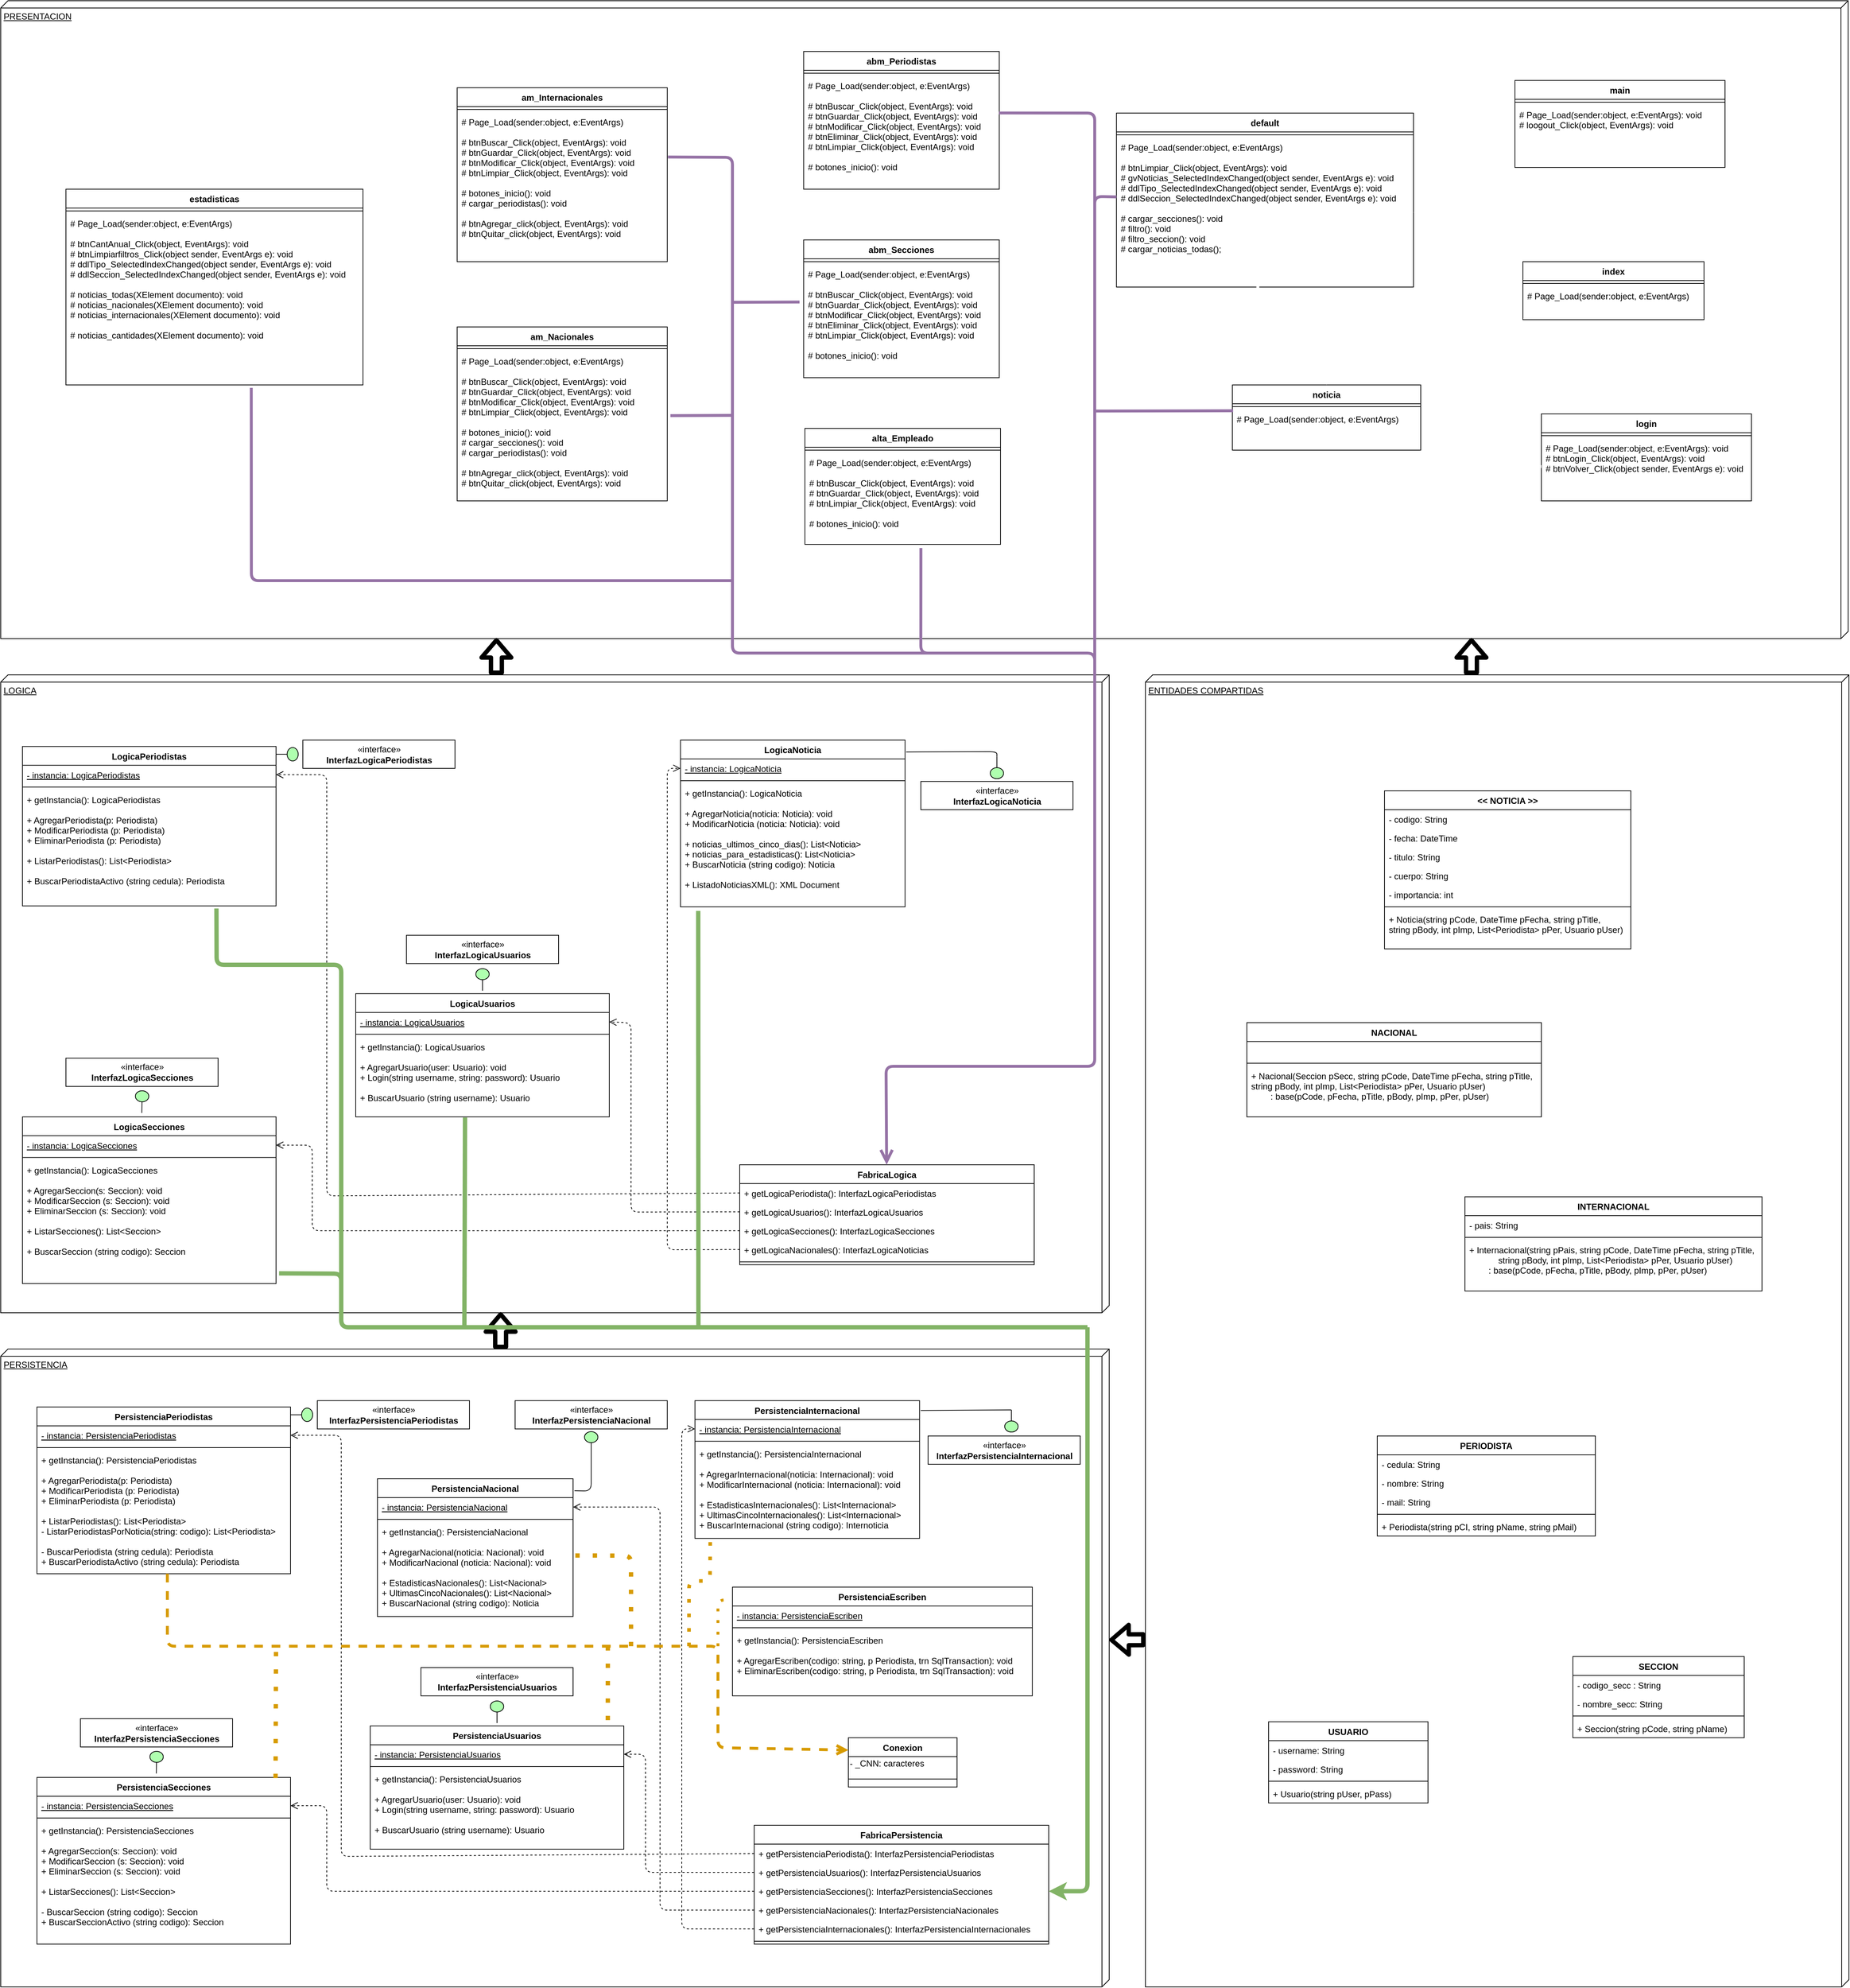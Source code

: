 <mxfile version="14.4.3" type="device"><diagram id="9nXPRMPLTqAf_Oc-drin" name="Página-1"><mxGraphModel dx="5998" dy="4433" grid="1" gridSize="10" guides="1" tooltips="1" connect="1" arrows="1" fold="1" page="1" pageScale="1" pageWidth="827" pageHeight="1169" math="0" shadow="0"><root><mxCell id="0"/><mxCell id="1" parent="0"/><mxCell id="uKI2j3v_-Jj7OKqJMSDK-1" value="PRESENTACION" style="verticalAlign=top;align=left;spacingTop=8;spacingLeft=2;spacingRight=12;shape=cube;size=10;direction=south;fontStyle=4;html=1;" parent="1" vertex="1"><mxGeometry x="-1480" y="-860" width="2550" height="880" as="geometry"/></mxCell><mxCell id="uKI2j3v_-Jj7OKqJMSDK-2" value="LOGICA" style="verticalAlign=top;align=left;spacingTop=8;spacingLeft=2;spacingRight=12;shape=cube;size=10;direction=south;fontStyle=4;html=1;" parent="1" vertex="1"><mxGeometry x="-1480" y="70" width="1530" height="880" as="geometry"/></mxCell><mxCell id="uKI2j3v_-Jj7OKqJMSDK-3" value="PERSISTENCIA" style="verticalAlign=top;align=left;spacingTop=8;spacingLeft=2;spacingRight=12;shape=cube;size=10;direction=south;fontStyle=4;html=1;" parent="1" vertex="1"><mxGeometry x="-1480" y="1000" width="1530" height="880" as="geometry"/></mxCell><mxCell id="uKI2j3v_-Jj7OKqJMSDK-4" value="ENTIDADES COMPARTIDAS" style="verticalAlign=top;align=left;spacingTop=8;spacingLeft=2;spacingRight=12;shape=cube;size=10;direction=south;fontStyle=4;html=1;" parent="1" vertex="1"><mxGeometry x="100" y="70" width="971" height="1810" as="geometry"/></mxCell><mxCell id="uKI2j3v_-Jj7OKqJMSDK-5" value="PERIODISTA" style="swimlane;fontStyle=1;align=center;verticalAlign=top;childLayout=stackLayout;horizontal=1;startSize=26;horizontalStack=0;resizeParent=1;resizeParentMax=0;resizeLast=0;collapsible=1;marginBottom=0;" parent="1" vertex="1"><mxGeometry x="420" y="1120" width="301" height="138" as="geometry"/></mxCell><mxCell id="uKI2j3v_-Jj7OKqJMSDK-6" value="- cedula: String" style="text;strokeColor=none;fillColor=none;align=left;verticalAlign=top;spacingLeft=4;spacingRight=4;overflow=hidden;rotatable=0;points=[[0,0.5],[1,0.5]];portConstraint=eastwest;" parent="uKI2j3v_-Jj7OKqJMSDK-5" vertex="1"><mxGeometry y="26" width="301" height="26" as="geometry"/></mxCell><mxCell id="uKI2j3v_-Jj7OKqJMSDK-7" value="- nombre: String" style="text;strokeColor=none;fillColor=none;align=left;verticalAlign=top;spacingLeft=4;spacingRight=4;overflow=hidden;rotatable=0;points=[[0,0.5],[1,0.5]];portConstraint=eastwest;" parent="uKI2j3v_-Jj7OKqJMSDK-5" vertex="1"><mxGeometry y="52" width="301" height="26" as="geometry"/></mxCell><mxCell id="uKI2j3v_-Jj7OKqJMSDK-8" value="- mail: String" style="text;strokeColor=none;fillColor=none;align=left;verticalAlign=top;spacingLeft=4;spacingRight=4;overflow=hidden;rotatable=0;points=[[0,0.5],[1,0.5]];portConstraint=eastwest;" parent="uKI2j3v_-Jj7OKqJMSDK-5" vertex="1"><mxGeometry y="78" width="301" height="26" as="geometry"/></mxCell><mxCell id="uKI2j3v_-Jj7OKqJMSDK-9" value="" style="line;strokeWidth=1;fillColor=none;align=left;verticalAlign=middle;spacingTop=-1;spacingLeft=3;spacingRight=3;rotatable=0;labelPosition=right;points=[];portConstraint=eastwest;" parent="uKI2j3v_-Jj7OKqJMSDK-5" vertex="1"><mxGeometry y="104" width="301" height="8" as="geometry"/></mxCell><mxCell id="uKI2j3v_-Jj7OKqJMSDK-10" value="+ Periodista(string pCI, string pName, string pMail)" style="text;strokeColor=none;fillColor=none;align=left;verticalAlign=top;spacingLeft=4;spacingRight=4;overflow=hidden;rotatable=0;points=[[0,0.5],[1,0.5]];portConstraint=eastwest;" parent="uKI2j3v_-Jj7OKqJMSDK-5" vertex="1"><mxGeometry y="112" width="301" height="26" as="geometry"/></mxCell><mxCell id="uKI2j3v_-Jj7OKqJMSDK-11" value="&lt;&lt; NOTICIA &gt;&gt;" style="swimlane;fontStyle=1;align=center;verticalAlign=top;childLayout=stackLayout;horizontal=1;startSize=26;horizontalStack=0;resizeParent=1;resizeParentMax=0;resizeLast=0;collapsible=1;marginBottom=0;" parent="1" vertex="1"><mxGeometry x="430" y="230" width="340" height="218" as="geometry"/></mxCell><mxCell id="uKI2j3v_-Jj7OKqJMSDK-12" value="- codigo: String" style="text;strokeColor=none;fillColor=none;align=left;verticalAlign=top;spacingLeft=4;spacingRight=4;overflow=hidden;rotatable=0;points=[[0,0.5],[1,0.5]];portConstraint=eastwest;" parent="uKI2j3v_-Jj7OKqJMSDK-11" vertex="1"><mxGeometry y="26" width="340" height="26" as="geometry"/></mxCell><mxCell id="uKI2j3v_-Jj7OKqJMSDK-13" value="- fecha: DateTime" style="text;strokeColor=none;fillColor=none;align=left;verticalAlign=top;spacingLeft=4;spacingRight=4;overflow=hidden;rotatable=0;points=[[0,0.5],[1,0.5]];portConstraint=eastwest;" parent="uKI2j3v_-Jj7OKqJMSDK-11" vertex="1"><mxGeometry y="52" width="340" height="26" as="geometry"/></mxCell><mxCell id="uKI2j3v_-Jj7OKqJMSDK-14" value="- titulo: String" style="text;strokeColor=none;fillColor=none;align=left;verticalAlign=top;spacingLeft=4;spacingRight=4;overflow=hidden;rotatable=0;points=[[0,0.5],[1,0.5]];portConstraint=eastwest;" parent="uKI2j3v_-Jj7OKqJMSDK-11" vertex="1"><mxGeometry y="78" width="340" height="26" as="geometry"/></mxCell><mxCell id="uKI2j3v_-Jj7OKqJMSDK-15" value="- cuerpo: String" style="text;strokeColor=none;fillColor=none;align=left;verticalAlign=top;spacingLeft=4;spacingRight=4;overflow=hidden;rotatable=0;points=[[0,0.5],[1,0.5]];portConstraint=eastwest;" parent="uKI2j3v_-Jj7OKqJMSDK-11" vertex="1"><mxGeometry y="104" width="340" height="26" as="geometry"/></mxCell><mxCell id="uKI2j3v_-Jj7OKqJMSDK-16" value="- importancia: int" style="text;strokeColor=none;fillColor=none;align=left;verticalAlign=top;spacingLeft=4;spacingRight=4;overflow=hidden;rotatable=0;points=[[0,0.5],[1,0.5]];portConstraint=eastwest;" parent="uKI2j3v_-Jj7OKqJMSDK-11" vertex="1"><mxGeometry y="130" width="340" height="26" as="geometry"/></mxCell><mxCell id="uKI2j3v_-Jj7OKqJMSDK-17" value="" style="line;strokeWidth=1;fillColor=none;align=left;verticalAlign=middle;spacingTop=-1;spacingLeft=3;spacingRight=3;rotatable=0;labelPosition=right;points=[];portConstraint=eastwest;" parent="uKI2j3v_-Jj7OKqJMSDK-11" vertex="1"><mxGeometry y="156" width="340" height="8" as="geometry"/></mxCell><mxCell id="uKI2j3v_-Jj7OKqJMSDK-18" value="+ Noticia(string pCode, DateTime pFecha, string pTitle, &#10;string pBody, int pImp, List&lt;Periodista&gt; pPer, Usuario pUser)" style="text;strokeColor=none;fillColor=none;align=left;verticalAlign=top;spacingLeft=4;spacingRight=4;overflow=hidden;rotatable=0;points=[[0,0.5],[1,0.5]];portConstraint=eastwest;" parent="uKI2j3v_-Jj7OKqJMSDK-11" vertex="1"><mxGeometry y="164" width="340" height="54" as="geometry"/></mxCell><mxCell id="uKI2j3v_-Jj7OKqJMSDK-22" value="NACIONAL" style="swimlane;fontStyle=1;align=center;verticalAlign=top;childLayout=stackLayout;horizontal=1;startSize=26;horizontalStack=0;resizeParent=1;resizeParentMax=0;resizeLast=0;collapsible=1;marginBottom=0;" parent="1" vertex="1"><mxGeometry x="240" y="549.75" width="406.5" height="130" as="geometry"/></mxCell><mxCell id="uKI2j3v_-Jj7OKqJMSDK-23" value=" " style="text;strokeColor=none;fillColor=none;align=left;verticalAlign=top;spacingLeft=4;spacingRight=4;overflow=hidden;rotatable=0;points=[[0,0.5],[1,0.5]];portConstraint=eastwest;" parent="uKI2j3v_-Jj7OKqJMSDK-22" vertex="1"><mxGeometry y="26" width="406.5" height="26" as="geometry"/></mxCell><mxCell id="uKI2j3v_-Jj7OKqJMSDK-24" value="" style="line;strokeWidth=1;fillColor=none;align=left;verticalAlign=middle;spacingTop=-1;spacingLeft=3;spacingRight=3;rotatable=0;labelPosition=right;points=[];portConstraint=eastwest;" parent="uKI2j3v_-Jj7OKqJMSDK-22" vertex="1"><mxGeometry y="52" width="406.5" height="8" as="geometry"/></mxCell><mxCell id="uKI2j3v_-Jj7OKqJMSDK-25" value="+ Nacional(Seccion pSecc, string pCode, DateTime pFecha, string pTitle, &#10;string pBody, int pImp, List&lt;Periodista&gt; pPer, Usuario pUser) &#10;        : base(pCode, pFecha, pTitle, pBody, pImp, pPer, pUser)" style="text;strokeColor=none;fillColor=none;align=left;verticalAlign=top;spacingLeft=4;spacingRight=4;overflow=hidden;rotatable=0;points=[[0,0.5],[1,0.5]];portConstraint=eastwest;" parent="uKI2j3v_-Jj7OKqJMSDK-22" vertex="1"><mxGeometry y="60" width="406.5" height="70" as="geometry"/></mxCell><mxCell id="uKI2j3v_-Jj7OKqJMSDK-26" value="INTERNACIONAL" style="swimlane;fontStyle=1;align=center;verticalAlign=top;childLayout=stackLayout;horizontal=1;startSize=26;horizontalStack=0;resizeParent=1;resizeParentMax=0;resizeLast=0;collapsible=1;marginBottom=0;" parent="1" vertex="1"><mxGeometry x="541" y="790" width="410" height="130" as="geometry"/></mxCell><mxCell id="uKI2j3v_-Jj7OKqJMSDK-27" value="- pais: String" style="text;strokeColor=none;fillColor=none;align=left;verticalAlign=top;spacingLeft=4;spacingRight=4;overflow=hidden;rotatable=0;points=[[0,0.5],[1,0.5]];portConstraint=eastwest;" parent="uKI2j3v_-Jj7OKqJMSDK-26" vertex="1"><mxGeometry y="26" width="410" height="26" as="geometry"/></mxCell><mxCell id="uKI2j3v_-Jj7OKqJMSDK-28" value="" style="line;strokeWidth=1;fillColor=none;align=left;verticalAlign=middle;spacingTop=-1;spacingLeft=3;spacingRight=3;rotatable=0;labelPosition=right;points=[];portConstraint=eastwest;" parent="uKI2j3v_-Jj7OKqJMSDK-26" vertex="1"><mxGeometry y="52" width="410" height="8" as="geometry"/></mxCell><mxCell id="uKI2j3v_-Jj7OKqJMSDK-29" value="+ Internacional(string pPais, string pCode, DateTime pFecha, string pTitle, &#10;            string pBody, int pImp, List&lt;Periodista&gt; pPer, Usuario pUser)&#10;        : base(pCode, pFecha, pTitle, pBody, pImp, pPer, pUser)" style="text;strokeColor=none;fillColor=none;align=left;verticalAlign=top;spacingLeft=4;spacingRight=4;overflow=hidden;rotatable=0;points=[[0,0.5],[1,0.5]];portConstraint=eastwest;" parent="uKI2j3v_-Jj7OKqJMSDK-26" vertex="1"><mxGeometry y="60" width="410" height="70" as="geometry"/></mxCell><mxCell id="uKI2j3v_-Jj7OKqJMSDK-32" value="USUARIO" style="swimlane;fontStyle=1;align=center;verticalAlign=top;childLayout=stackLayout;horizontal=1;startSize=26;horizontalStack=0;resizeParent=1;resizeParentMax=0;resizeLast=0;collapsible=1;marginBottom=0;" parent="1" vertex="1"><mxGeometry x="270" y="1514.25" width="220" height="112" as="geometry"/></mxCell><mxCell id="uKI2j3v_-Jj7OKqJMSDK-33" value="- username: String" style="text;strokeColor=none;fillColor=none;align=left;verticalAlign=top;spacingLeft=4;spacingRight=4;overflow=hidden;rotatable=0;points=[[0,0.5],[1,0.5]];portConstraint=eastwest;" parent="uKI2j3v_-Jj7OKqJMSDK-32" vertex="1"><mxGeometry y="26" width="220" height="26" as="geometry"/></mxCell><mxCell id="uKI2j3v_-Jj7OKqJMSDK-34" value="- password: String" style="text;strokeColor=none;fillColor=none;align=left;verticalAlign=top;spacingLeft=4;spacingRight=4;overflow=hidden;rotatable=0;points=[[0,0.5],[1,0.5]];portConstraint=eastwest;" parent="uKI2j3v_-Jj7OKqJMSDK-32" vertex="1"><mxGeometry y="52" width="220" height="26" as="geometry"/></mxCell><mxCell id="uKI2j3v_-Jj7OKqJMSDK-35" value="" style="line;strokeWidth=1;fillColor=none;align=left;verticalAlign=middle;spacingTop=-1;spacingLeft=3;spacingRight=3;rotatable=0;labelPosition=right;points=[];portConstraint=eastwest;" parent="uKI2j3v_-Jj7OKqJMSDK-32" vertex="1"><mxGeometry y="78" width="220" height="8" as="geometry"/></mxCell><mxCell id="uKI2j3v_-Jj7OKqJMSDK-36" value="+ Usuario(string pUser, pPass)" style="text;strokeColor=none;fillColor=none;align=left;verticalAlign=top;spacingLeft=4;spacingRight=4;overflow=hidden;rotatable=0;points=[[0,0.5],[1,0.5]];portConstraint=eastwest;" parent="uKI2j3v_-Jj7OKqJMSDK-32" vertex="1"><mxGeometry y="86" width="220" height="26" as="geometry"/></mxCell><mxCell id="uKI2j3v_-Jj7OKqJMSDK-38" value="SECCION&#10;" style="swimlane;fontStyle=1;align=center;verticalAlign=top;childLayout=stackLayout;horizontal=1;startSize=26;horizontalStack=0;resizeParent=1;resizeParentMax=0;resizeLast=0;collapsible=1;marginBottom=0;" parent="1" vertex="1"><mxGeometry x="690" y="1424.25" width="236.5" height="112" as="geometry"/></mxCell><mxCell id="uKI2j3v_-Jj7OKqJMSDK-39" value="- codigo_secc : String" style="text;strokeColor=none;fillColor=none;align=left;verticalAlign=top;spacingLeft=4;spacingRight=4;overflow=hidden;rotatable=0;points=[[0,0.5],[1,0.5]];portConstraint=eastwest;" parent="uKI2j3v_-Jj7OKqJMSDK-38" vertex="1"><mxGeometry y="26" width="236.5" height="26" as="geometry"/></mxCell><mxCell id="uKI2j3v_-Jj7OKqJMSDK-40" value="- nombre_secc: String" style="text;strokeColor=none;fillColor=none;align=left;verticalAlign=top;spacingLeft=4;spacingRight=4;overflow=hidden;rotatable=0;points=[[0,0.5],[1,0.5]];portConstraint=eastwest;" parent="uKI2j3v_-Jj7OKqJMSDK-38" vertex="1"><mxGeometry y="52" width="236.5" height="26" as="geometry"/></mxCell><mxCell id="uKI2j3v_-Jj7OKqJMSDK-41" value="" style="line;strokeWidth=1;fillColor=none;align=left;verticalAlign=middle;spacingTop=-1;spacingLeft=3;spacingRight=3;rotatable=0;labelPosition=right;points=[];portConstraint=eastwest;" parent="uKI2j3v_-Jj7OKqJMSDK-38" vertex="1"><mxGeometry y="78" width="236.5" height="8" as="geometry"/></mxCell><mxCell id="uKI2j3v_-Jj7OKqJMSDK-42" value="+ Seccion(string pCode, string pName)" style="text;strokeColor=none;fillColor=none;align=left;verticalAlign=top;spacingLeft=4;spacingRight=4;overflow=hidden;rotatable=0;points=[[0,0.5],[1,0.5]];portConstraint=eastwest;" parent="uKI2j3v_-Jj7OKqJMSDK-38" vertex="1"><mxGeometry y="86" width="236.5" height="26" as="geometry"/></mxCell><mxCell id="uKI2j3v_-Jj7OKqJMSDK-48" value="FabricaPersistencia" style="swimlane;fontStyle=1;align=center;verticalAlign=top;childLayout=stackLayout;horizontal=1;startSize=26;horizontalStack=0;resizeParent=1;resizeParentMax=0;resizeLast=0;collapsible=1;marginBottom=0;" parent="1" vertex="1"><mxGeometry x="-440" y="1657" width="406.5" height="164" as="geometry"/></mxCell><mxCell id="uKI2j3v_-Jj7OKqJMSDK-49" value="+ getPersistenciaPeriodista(): InterfazPersistenciaPeriodistas" style="text;strokeColor=none;fillColor=none;align=left;verticalAlign=top;spacingLeft=4;spacingRight=4;overflow=hidden;rotatable=0;points=[[0,0.5],[1,0.5]];portConstraint=eastwest;" parent="uKI2j3v_-Jj7OKqJMSDK-48" vertex="1"><mxGeometry y="26" width="406.5" height="26" as="geometry"/></mxCell><mxCell id="uKI2j3v_-Jj7OKqJMSDK-53" value="+ getPersistenciaUsuarios(): InterfazPersistenciaUsuarios" style="text;strokeColor=none;fillColor=none;align=left;verticalAlign=top;spacingLeft=4;spacingRight=4;overflow=hidden;rotatable=0;points=[[0,0.5],[1,0.5]];portConstraint=eastwest;" parent="uKI2j3v_-Jj7OKqJMSDK-48" vertex="1"><mxGeometry y="52" width="406.5" height="26" as="geometry"/></mxCell><mxCell id="uKI2j3v_-Jj7OKqJMSDK-54" value="+ getPersistenciaSecciones(): InterfazPersistenciaSecciones" style="text;strokeColor=none;fillColor=none;align=left;verticalAlign=top;spacingLeft=4;spacingRight=4;overflow=hidden;rotatable=0;points=[[0,0.5],[1,0.5]];portConstraint=eastwest;" parent="uKI2j3v_-Jj7OKqJMSDK-48" vertex="1"><mxGeometry y="78" width="406.5" height="26" as="geometry"/></mxCell><mxCell id="uKI2j3v_-Jj7OKqJMSDK-55" value="+ getPersistenciaNacionales(): InterfazPersistenciaNacionales" style="text;strokeColor=none;fillColor=none;align=left;verticalAlign=top;spacingLeft=4;spacingRight=4;overflow=hidden;rotatable=0;points=[[0,0.5],[1,0.5]];portConstraint=eastwest;" parent="uKI2j3v_-Jj7OKqJMSDK-48" vertex="1"><mxGeometry y="104" width="406.5" height="26" as="geometry"/></mxCell><mxCell id="uKI2j3v_-Jj7OKqJMSDK-52" value="+ getPersistenciaInternacionales(): InterfazPersistenciaInternacionales" style="text;strokeColor=none;fillColor=none;align=left;verticalAlign=top;spacingLeft=4;spacingRight=4;overflow=hidden;rotatable=0;points=[[0,0.5],[1,0.5]];portConstraint=eastwest;" parent="uKI2j3v_-Jj7OKqJMSDK-48" vertex="1"><mxGeometry y="130" width="406.5" height="26" as="geometry"/></mxCell><mxCell id="uKI2j3v_-Jj7OKqJMSDK-50" value="" style="line;strokeWidth=1;fillColor=none;align=left;verticalAlign=middle;spacingTop=-1;spacingLeft=3;spacingRight=3;rotatable=0;labelPosition=right;points=[];portConstraint=eastwest;" parent="uKI2j3v_-Jj7OKqJMSDK-48" vertex="1"><mxGeometry y="156" width="406.5" height="8" as="geometry"/></mxCell><mxCell id="uKI2j3v_-Jj7OKqJMSDK-56" value="" style="html=1;outlineConnect=0;whiteSpace=wrap;fillColor=#AFFFAF;shape=mxgraph.archimate3.interface;rotation=-89;" parent="1" vertex="1"><mxGeometry x="-1280.31" y="1561" width="30.62" height="18.5" as="geometry"/></mxCell><mxCell id="uKI2j3v_-Jj7OKqJMSDK-57" value="«interface»&lt;br&gt;&lt;b&gt;InterfazPersistenciaInternacional&lt;/b&gt;" style="html=1;" parent="1" vertex="1"><mxGeometry x="-200" y="1120" width="210" height="39" as="geometry"/></mxCell><mxCell id="xBey3FWgqVZyAOQXCt-s-1" value="PersistenciaNacional" style="swimlane;fontStyle=1;align=center;verticalAlign=top;childLayout=stackLayout;horizontal=1;startSize=26;horizontalStack=0;resizeParent=1;resizeParentMax=0;resizeLast=0;collapsible=1;marginBottom=0;strokeWidth=1;fillColor=none;" parent="1" vertex="1"><mxGeometry x="-960" y="1179" width="270" height="190" as="geometry"/></mxCell><mxCell id="xBey3FWgqVZyAOQXCt-s-2" value="- instancia: PersistenciaNacional" style="text;strokeColor=none;fillColor=none;align=left;verticalAlign=top;spacingLeft=4;spacingRight=4;overflow=hidden;rotatable=0;points=[[0,0.5],[1,0.5]];portConstraint=eastwest;fontStyle=4" parent="xBey3FWgqVZyAOQXCt-s-1" vertex="1"><mxGeometry y="26" width="270" height="26" as="geometry"/></mxCell><mxCell id="xBey3FWgqVZyAOQXCt-s-3" value="" style="line;strokeWidth=1;fillColor=none;align=left;verticalAlign=middle;spacingTop=-1;spacingLeft=3;spacingRight=3;rotatable=0;labelPosition=right;points=[];portConstraint=eastwest;" parent="xBey3FWgqVZyAOQXCt-s-1" vertex="1"><mxGeometry y="52" width="270" height="8" as="geometry"/></mxCell><mxCell id="xBey3FWgqVZyAOQXCt-s-4" value="+ getInstancia(): PersistenciaNacional&#10;&#10;+ AgregarNacional(noticia: Nacional): void&#10;+ ModificarNacional (noticia: Nacional): void&#10;&#10;+ EstadisticasNacionales(): List&lt;Nacional&gt;&#10;+ UltimasCincoNacionales(): List&lt;Nacional&gt;&#10;+ BuscarNacional (string codigo): Noticia&#10;" style="text;strokeColor=none;fillColor=none;align=left;verticalAlign=top;spacingLeft=4;spacingRight=4;overflow=hidden;rotatable=0;points=[[0,0.5],[1,0.5]];portConstraint=eastwest;" parent="xBey3FWgqVZyAOQXCt-s-1" vertex="1"><mxGeometry y="60" width="270" height="130" as="geometry"/></mxCell><mxCell id="xBey3FWgqVZyAOQXCt-s-5" value="" style="html=1;outlineConnect=0;whiteSpace=wrap;fillColor=#AFFFAF;shape=mxgraph.archimate3.interface;rotation=-90;" parent="1" vertex="1"><mxGeometry x="-680.31" y="1120" width="30.62" height="18.5" as="geometry"/></mxCell><mxCell id="xBey3FWgqVZyAOQXCt-s-6" value="«interface»&lt;br&gt;&lt;b&gt;InterfazPersistenciaNacional&lt;/b&gt;" style="html=1;" parent="1" vertex="1"><mxGeometry x="-770" y="1071.25" width="210" height="39" as="geometry"/></mxCell><mxCell id="xBey3FWgqVZyAOQXCt-s-8" value="" style="html=1;outlineConnect=0;whiteSpace=wrap;fillColor=#AFFFAF;shape=mxgraph.archimate3.interface;rotation=90;" parent="1" vertex="1"><mxGeometry x="-100.31" y="1090" width="30.62" height="18.5" as="geometry"/></mxCell><mxCell id="xBey3FWgqVZyAOQXCt-s-9" value="«interface»&lt;br&gt;&lt;b&gt;InterfazPersistenciaPeriodistas&lt;/b&gt;" style="html=1;" parent="1" vertex="1"><mxGeometry x="-1043" y="1071.25" width="210" height="39" as="geometry"/></mxCell><mxCell id="xBey3FWgqVZyAOQXCt-s-10" value="" style="html=1;outlineConnect=0;whiteSpace=wrap;fillColor=#AFFFAF;shape=mxgraph.archimate3.interface;rotation=0;" parent="1" vertex="1"><mxGeometry x="-1080" y="1081.5" width="30.62" height="18.5" as="geometry"/></mxCell><mxCell id="xBey3FWgqVZyAOQXCt-s-11" value="«interface»&lt;br&gt;&lt;b&gt;InterfazPersistenciaUsuarios&lt;/b&gt;" style="html=1;" parent="1" vertex="1"><mxGeometry x="-900" y="1439.5" width="210" height="39" as="geometry"/></mxCell><mxCell id="xBey3FWgqVZyAOQXCt-s-12" value="" style="html=1;outlineConnect=0;whiteSpace=wrap;fillColor=#AFFFAF;shape=mxgraph.archimate3.interface;rotation=-90;" parent="1" vertex="1"><mxGeometry x="-810.31" y="1491.5" width="30.62" height="18.5" as="geometry"/></mxCell><mxCell id="xBey3FWgqVZyAOQXCt-s-13" value="«interface»&lt;br&gt;&lt;b&gt;InterfazPersistenciaSecciones&lt;/b&gt;" style="html=1;" parent="1" vertex="1"><mxGeometry x="-1370" y="1510" width="210" height="39" as="geometry"/></mxCell><mxCell id="xBey3FWgqVZyAOQXCt-s-14" value="PersistenciaInternacional" style="swimlane;fontStyle=1;align=center;verticalAlign=top;childLayout=stackLayout;horizontal=1;startSize=26;horizontalStack=0;resizeParent=1;resizeParentMax=0;resizeLast=0;collapsible=1;marginBottom=0;strokeWidth=1;fillColor=none;" parent="1" vertex="1"><mxGeometry x="-521.75" y="1071.25" width="310" height="190" as="geometry"/></mxCell><mxCell id="xBey3FWgqVZyAOQXCt-s-15" value="- instancia: PersistenciaInternacional" style="text;strokeColor=none;fillColor=none;align=left;verticalAlign=top;spacingLeft=4;spacingRight=4;overflow=hidden;rotatable=0;points=[[0,0.5],[1,0.5]];portConstraint=eastwest;fontStyle=4" parent="xBey3FWgqVZyAOQXCt-s-14" vertex="1"><mxGeometry y="26" width="310" height="26" as="geometry"/></mxCell><mxCell id="xBey3FWgqVZyAOQXCt-s-16" value="" style="line;strokeWidth=1;fillColor=none;align=left;verticalAlign=middle;spacingTop=-1;spacingLeft=3;spacingRight=3;rotatable=0;labelPosition=right;points=[];portConstraint=eastwest;" parent="xBey3FWgqVZyAOQXCt-s-14" vertex="1"><mxGeometry y="52" width="310" height="8" as="geometry"/></mxCell><mxCell id="xBey3FWgqVZyAOQXCt-s-17" value="+ getInstancia(): PersistenciaInternacional&#10;&#10;+ AgregarInternacional(noticia: Internacional): void&#10;+ ModificarInternacional (noticia: Internacional): void&#10;&#10;+ EstadisticasInternacionales(): List&lt;Internacional&gt;&#10;+ UltimasCincoInternacionales(): List&lt;Internacional&gt;&#10;+ BuscarInternacional (string codigo): Internoticia&#10;" style="text;strokeColor=none;fillColor=none;align=left;verticalAlign=top;spacingLeft=4;spacingRight=4;overflow=hidden;rotatable=0;points=[[0,0.5],[1,0.5]];portConstraint=eastwest;" parent="xBey3FWgqVZyAOQXCt-s-14" vertex="1"><mxGeometry y="60" width="310" height="130" as="geometry"/></mxCell><mxCell id="xBey3FWgqVZyAOQXCt-s-18" value="PersistenciaPeriodistas" style="swimlane;fontStyle=1;align=center;verticalAlign=top;childLayout=stackLayout;horizontal=1;startSize=26;horizontalStack=0;resizeParent=1;resizeParentMax=0;resizeLast=0;collapsible=1;marginBottom=0;strokeWidth=1;fillColor=none;" parent="1" vertex="1"><mxGeometry x="-1430" y="1080" width="350" height="230" as="geometry"/></mxCell><mxCell id="xBey3FWgqVZyAOQXCt-s-19" value="- instancia: PersistenciaPeriodistas" style="text;strokeColor=none;fillColor=none;align=left;verticalAlign=top;spacingLeft=4;spacingRight=4;overflow=hidden;rotatable=0;points=[[0,0.5],[1,0.5]];portConstraint=eastwest;fontStyle=4" parent="xBey3FWgqVZyAOQXCt-s-18" vertex="1"><mxGeometry y="26" width="350" height="26" as="geometry"/></mxCell><mxCell id="xBey3FWgqVZyAOQXCt-s-20" value="" style="line;strokeWidth=1;fillColor=none;align=left;verticalAlign=middle;spacingTop=-1;spacingLeft=3;spacingRight=3;rotatable=0;labelPosition=right;points=[];portConstraint=eastwest;" parent="xBey3FWgqVZyAOQXCt-s-18" vertex="1"><mxGeometry y="52" width="350" height="8" as="geometry"/></mxCell><mxCell id="xBey3FWgqVZyAOQXCt-s-21" value="+ getInstancia(): PersistenciaPeriodistas&#10;&#10;+ AgregarPeriodista(p: Periodista)&#10;+ ModificarPeriodista (p: Periodista)&#10;+ EliminarPeriodista (p: Periodista)&#10;&#10;+ ListarPeriodistas(): List&lt;Periodista&gt;&#10;- ListarPeriodistasPorNoticia(string: codigo): List&lt;Periodista&gt;&#10;&#10;- BuscarPeriodista (string cedula): Periodista&#10;+ BuscarPeriodistaActivo (string cedula): Periodista&#10;" style="text;strokeColor=none;fillColor=none;align=left;verticalAlign=top;spacingLeft=4;spacingRight=4;overflow=hidden;rotatable=0;points=[[0,0.5],[1,0.5]];portConstraint=eastwest;" parent="xBey3FWgqVZyAOQXCt-s-18" vertex="1"><mxGeometry y="60" width="350" height="170" as="geometry"/></mxCell><mxCell id="xBey3FWgqVZyAOQXCt-s-22" value="PersistenciaEscriben" style="swimlane;fontStyle=1;align=center;verticalAlign=top;childLayout=stackLayout;horizontal=1;startSize=26;horizontalStack=0;resizeParent=1;resizeParentMax=0;resizeLast=0;collapsible=1;marginBottom=0;strokeWidth=1;fillColor=none;" parent="1" vertex="1"><mxGeometry x="-470.0" y="1328.5" width="413.88" height="150" as="geometry"/></mxCell><mxCell id="xBey3FWgqVZyAOQXCt-s-23" value="- instancia: PersistenciaEscriben" style="text;strokeColor=none;fillColor=none;align=left;verticalAlign=top;spacingLeft=4;spacingRight=4;overflow=hidden;rotatable=0;points=[[0,0.5],[1,0.5]];portConstraint=eastwest;fontStyle=4" parent="xBey3FWgqVZyAOQXCt-s-22" vertex="1"><mxGeometry y="26" width="413.88" height="26" as="geometry"/></mxCell><mxCell id="xBey3FWgqVZyAOQXCt-s-24" value="" style="line;strokeWidth=1;fillColor=none;align=left;verticalAlign=middle;spacingTop=-1;spacingLeft=3;spacingRight=3;rotatable=0;labelPosition=right;points=[];portConstraint=eastwest;" parent="xBey3FWgqVZyAOQXCt-s-22" vertex="1"><mxGeometry y="52" width="413.88" height="8" as="geometry"/></mxCell><mxCell id="xBey3FWgqVZyAOQXCt-s-25" value="+ getInstancia(): PersistenciaEscriben&#10;&#10;+ AgregarEscriben(codigo: string, p Periodista, trn SqlTransaction): void&#10;+ EliminarEscriben(codigo: string, p Periodista, trn SqlTransaction): void&#10;&#10;" style="text;strokeColor=none;fillColor=none;align=left;verticalAlign=top;spacingLeft=4;spacingRight=4;overflow=hidden;rotatable=0;points=[[0,0.5],[1,0.5]];portConstraint=eastwest;" parent="xBey3FWgqVZyAOQXCt-s-22" vertex="1"><mxGeometry y="60" width="413.88" height="90" as="geometry"/></mxCell><mxCell id="xBey3FWgqVZyAOQXCt-s-26" value="PersistenciaSecciones" style="swimlane;fontStyle=1;align=center;verticalAlign=top;childLayout=stackLayout;horizontal=1;startSize=26;horizontalStack=0;resizeParent=1;resizeParentMax=0;resizeLast=0;collapsible=1;marginBottom=0;strokeWidth=1;fillColor=none;" parent="1" vertex="1"><mxGeometry x="-1430" y="1591" width="350" height="230" as="geometry"/></mxCell><mxCell id="xBey3FWgqVZyAOQXCt-s-27" value="- instancia: PersistenciaSecciones" style="text;strokeColor=none;fillColor=none;align=left;verticalAlign=top;spacingLeft=4;spacingRight=4;overflow=hidden;rotatable=0;points=[[0,0.5],[1,0.5]];portConstraint=eastwest;fontStyle=4" parent="xBey3FWgqVZyAOQXCt-s-26" vertex="1"><mxGeometry y="26" width="350" height="26" as="geometry"/></mxCell><mxCell id="xBey3FWgqVZyAOQXCt-s-28" value="" style="line;strokeWidth=1;fillColor=none;align=left;verticalAlign=middle;spacingTop=-1;spacingLeft=3;spacingRight=3;rotatable=0;labelPosition=right;points=[];portConstraint=eastwest;" parent="xBey3FWgqVZyAOQXCt-s-26" vertex="1"><mxGeometry y="52" width="350" height="8" as="geometry"/></mxCell><mxCell id="xBey3FWgqVZyAOQXCt-s-29" value="+ getInstancia(): PersistenciaSecciones&#10;&#10;+ AgregarSeccion(s: Seccion): void&#10;+ ModificarSeccion (s: Seccion): void&#10;+ EliminarSeccion (s: Seccion): void&#10;&#10;+ ListarSecciones(): List&lt;Seccion&gt;&#10;&#10;- BuscarSeccion (string codigo): Seccion&#10;+ BuscarSeccionActivo (string codigo): Seccion&#10;" style="text;strokeColor=none;fillColor=none;align=left;verticalAlign=top;spacingLeft=4;spacingRight=4;overflow=hidden;rotatable=0;points=[[0,0.5],[1,0.5]];portConstraint=eastwest;" parent="xBey3FWgqVZyAOQXCt-s-26" vertex="1"><mxGeometry y="60" width="350" height="170" as="geometry"/></mxCell><mxCell id="xBey3FWgqVZyAOQXCt-s-30" value="PersistenciaUsuarios" style="swimlane;fontStyle=1;align=center;verticalAlign=top;childLayout=stackLayout;horizontal=1;startSize=26;horizontalStack=0;resizeParent=1;resizeParentMax=0;resizeLast=0;collapsible=1;marginBottom=0;strokeWidth=1;fillColor=none;" parent="1" vertex="1"><mxGeometry x="-970.0" y="1520" width="350" height="170" as="geometry"/></mxCell><mxCell id="xBey3FWgqVZyAOQXCt-s-31" value="- instancia: PersistenciaUsuarios" style="text;strokeColor=none;fillColor=none;align=left;verticalAlign=top;spacingLeft=4;spacingRight=4;overflow=hidden;rotatable=0;points=[[0,0.5],[1,0.5]];portConstraint=eastwest;fontStyle=4" parent="xBey3FWgqVZyAOQXCt-s-30" vertex="1"><mxGeometry y="26" width="350" height="26" as="geometry"/></mxCell><mxCell id="xBey3FWgqVZyAOQXCt-s-32" value="" style="line;strokeWidth=1;fillColor=none;align=left;verticalAlign=middle;spacingTop=-1;spacingLeft=3;spacingRight=3;rotatable=0;labelPosition=right;points=[];portConstraint=eastwest;" parent="xBey3FWgqVZyAOQXCt-s-30" vertex="1"><mxGeometry y="52" width="350" height="8" as="geometry"/></mxCell><mxCell id="xBey3FWgqVZyAOQXCt-s-33" value="+ getInstancia(): PersistenciaUsuarios&#10;&#10;+ AgregarUsuario(user: Usuario): void&#10;+ Login(string username, string: password): Usuario&#10;&#10;+ BuscarUsuario (string username): Usuario&#10;" style="text;strokeColor=none;fillColor=none;align=left;verticalAlign=top;spacingLeft=4;spacingRight=4;overflow=hidden;rotatable=0;points=[[0,0.5],[1,0.5]];portConstraint=eastwest;" parent="xBey3FWgqVZyAOQXCt-s-30" vertex="1"><mxGeometry y="60" width="350" height="110" as="geometry"/></mxCell><mxCell id="xBey3FWgqVZyAOQXCt-s-34" value="" style="endArrow=none;html=1;entryX=0;entryY=0.5;entryDx=0;entryDy=0;entryPerimeter=0;exitX=1.007;exitY=0.087;exitDx=0;exitDy=0;exitPerimeter=0;" parent="1" source="xBey3FWgqVZyAOQXCt-s-1" target="xBey3FWgqVZyAOQXCt-s-5" edge="1"><mxGeometry width="50" height="50" relative="1" as="geometry"><mxPoint x="-810" y="1180" as="sourcePoint"/><mxPoint x="-760" y="1130" as="targetPoint"/><Array as="points"><mxPoint x="-665" y="1196"/></Array></mxGeometry></mxCell><mxCell id="xBey3FWgqVZyAOQXCt-s-36" value="" style="endArrow=none;html=1;exitX=1.005;exitY=0.071;exitDx=0;exitDy=0;exitPerimeter=0;" parent="1" source="xBey3FWgqVZyAOQXCt-s-14" edge="1"><mxGeometry width="50" height="50" relative="1" as="geometry"><mxPoint x="-780" y="1180" as="sourcePoint"/><mxPoint x="-85" y="1084" as="targetPoint"/></mxGeometry></mxCell><mxCell id="xBey3FWgqVZyAOQXCt-s-39" value="" style="html=1;verticalAlign=bottom;endArrow=open;dashed=1;endSize=8;entryX=1;entryY=0.5;entryDx=0;entryDy=0;" parent="1" source="uKI2j3v_-Jj7OKqJMSDK-54" target="xBey3FWgqVZyAOQXCt-s-27" edge="1"><mxGeometry relative="1" as="geometry"><mxPoint x="-450" y="1670" as="sourcePoint"/><mxPoint x="-520" y="1660" as="targetPoint"/><Array as="points"><mxPoint x="-1030" y="1748"/><mxPoint x="-1030" y="1630"/></Array></mxGeometry></mxCell><mxCell id="xBey3FWgqVZyAOQXCt-s-40" value="" style="html=1;verticalAlign=bottom;endArrow=open;dashed=1;endSize=8;entryX=1;entryY=0.5;entryDx=0;entryDy=0;exitX=0;exitY=0.5;exitDx=0;exitDy=0;" parent="1" source="uKI2j3v_-Jj7OKqJMSDK-55" target="xBey3FWgqVZyAOQXCt-s-2" edge="1"><mxGeometry relative="1" as="geometry"><mxPoint x="-430" y="1758.265" as="sourcePoint"/><mxPoint x="-1063.7" y="1759.09" as="targetPoint"/><Array as="points"><mxPoint x="-570" y="1774"/><mxPoint x="-570" y="1218"/></Array></mxGeometry></mxCell><mxCell id="xBey3FWgqVZyAOQXCt-s-42" value="" style="html=1;verticalAlign=bottom;endArrow=open;dashed=1;endSize=8;entryX=1;entryY=0.5;entryDx=0;entryDy=0;exitX=0;exitY=0.5;exitDx=0;exitDy=0;" parent="1" source="uKI2j3v_-Jj7OKqJMSDK-53" target="xBey3FWgqVZyAOQXCt-s-31" edge="1"><mxGeometry relative="1" as="geometry"><mxPoint x="-410" y="1778.265" as="sourcePoint"/><mxPoint x="-1043.7" y="1779.09" as="targetPoint"/><Array as="points"><mxPoint x="-590" y="1722"/><mxPoint x="-590" y="1559"/></Array></mxGeometry></mxCell><mxCell id="xBey3FWgqVZyAOQXCt-s-43" value="" style="html=1;verticalAlign=bottom;endArrow=open;dashed=1;endSize=8;entryX=1;entryY=0.5;entryDx=0;entryDy=0;exitX=0;exitY=0.5;exitDx=0;exitDy=0;" parent="1" source="uKI2j3v_-Jj7OKqJMSDK-49" target="xBey3FWgqVZyAOQXCt-s-19" edge="1"><mxGeometry relative="1" as="geometry"><mxPoint x="-400" y="1788.265" as="sourcePoint"/><mxPoint x="-1033.7" y="1789.09" as="targetPoint"/><Array as="points"><mxPoint x="-1010" y="1700"/><mxPoint x="-1010" y="1119"/></Array></mxGeometry></mxCell><mxCell id="xBey3FWgqVZyAOQXCt-s-44" value="" style="html=1;verticalAlign=bottom;endArrow=open;dashed=1;endSize=8;entryX=0;entryY=0.5;entryDx=0;entryDy=0;exitX=0;exitY=0.5;exitDx=0;exitDy=0;" parent="1" source="uKI2j3v_-Jj7OKqJMSDK-52" target="xBey3FWgqVZyAOQXCt-s-15" edge="1"><mxGeometry relative="1" as="geometry"><mxPoint x="-390" y="1798.265" as="sourcePoint"/><mxPoint x="-1023.7" y="1799.09" as="targetPoint"/><Array as="points"><mxPoint x="-540" y="1800"/><mxPoint x="-540" y="1110"/></Array></mxGeometry></mxCell><mxCell id="xBey3FWgqVZyAOQXCt-s-45" value="FabricaLogica" style="swimlane;fontStyle=1;align=center;verticalAlign=top;childLayout=stackLayout;horizontal=1;startSize=26;horizontalStack=0;resizeParent=1;resizeParentMax=0;resizeLast=0;collapsible=1;marginBottom=0;" parent="1" vertex="1"><mxGeometry x="-460" y="745.75" width="406.5" height="138" as="geometry"/></mxCell><mxCell id="xBey3FWgqVZyAOQXCt-s-46" value="+ getLogicaPeriodista(): InterfazLogicaPeriodistas" style="text;strokeColor=none;fillColor=none;align=left;verticalAlign=top;spacingLeft=4;spacingRight=4;overflow=hidden;rotatable=0;points=[[0,0.5],[1,0.5]];portConstraint=eastwest;" parent="xBey3FWgqVZyAOQXCt-s-45" vertex="1"><mxGeometry y="26" width="406.5" height="26" as="geometry"/></mxCell><mxCell id="xBey3FWgqVZyAOQXCt-s-47" value="+ getLogicaUsuarios(): InterfazLogicaUsuarios" style="text;strokeColor=none;fillColor=none;align=left;verticalAlign=top;spacingLeft=4;spacingRight=4;overflow=hidden;rotatable=0;points=[[0,0.5],[1,0.5]];portConstraint=eastwest;" parent="xBey3FWgqVZyAOQXCt-s-45" vertex="1"><mxGeometry y="52" width="406.5" height="26" as="geometry"/></mxCell><mxCell id="xBey3FWgqVZyAOQXCt-s-48" value="+ getLogicaSecciones(): InterfazLogicaSecciones" style="text;strokeColor=none;fillColor=none;align=left;verticalAlign=top;spacingLeft=4;spacingRight=4;overflow=hidden;rotatable=0;points=[[0,0.5],[1,0.5]];portConstraint=eastwest;" parent="xBey3FWgqVZyAOQXCt-s-45" vertex="1"><mxGeometry y="78" width="406.5" height="26" as="geometry"/></mxCell><mxCell id="xBey3FWgqVZyAOQXCt-s-49" value="+ getLogicaNacionales(): InterfazLogicaNoticias" style="text;strokeColor=none;fillColor=none;align=left;verticalAlign=top;spacingLeft=4;spacingRight=4;overflow=hidden;rotatable=0;points=[[0,0.5],[1,0.5]];portConstraint=eastwest;" parent="xBey3FWgqVZyAOQXCt-s-45" vertex="1"><mxGeometry y="104" width="406.5" height="26" as="geometry"/></mxCell><mxCell id="xBey3FWgqVZyAOQXCt-s-51" value="" style="line;strokeWidth=1;fillColor=none;align=left;verticalAlign=middle;spacingTop=-1;spacingLeft=3;spacingRight=3;rotatable=0;labelPosition=right;points=[];portConstraint=eastwest;" parent="xBey3FWgqVZyAOQXCt-s-45" vertex="1"><mxGeometry y="130" width="406.5" height="8" as="geometry"/></mxCell><mxCell id="xBey3FWgqVZyAOQXCt-s-52" value="" style="html=1;outlineConnect=0;whiteSpace=wrap;fillColor=#AFFFAF;shape=mxgraph.archimate3.interface;rotation=-89;" parent="1" vertex="1"><mxGeometry x="-1300.31" y="649.75" width="30.62" height="18.5" as="geometry"/></mxCell><mxCell id="xBey3FWgqVZyAOQXCt-s-53" value="«interface»&lt;br&gt;&lt;b&gt;InterfazLogica&lt;/b&gt;&lt;span style=&quot;font-weight: 700&quot;&gt;Noticia&lt;/span&gt;" style="html=1;" parent="1" vertex="1"><mxGeometry x="-210" y="217" width="210" height="39" as="geometry"/></mxCell><mxCell id="xBey3FWgqVZyAOQXCt-s-60" value="" style="html=1;outlineConnect=0;whiteSpace=wrap;fillColor=#AFFFAF;shape=mxgraph.archimate3.interface;rotation=90;" parent="1" vertex="1"><mxGeometry x="-120.31" y="188.75" width="30.62" height="18.5" as="geometry"/></mxCell><mxCell id="xBey3FWgqVZyAOQXCt-s-61" value="«interface»&lt;br&gt;&lt;b&gt;Interfaz&lt;/b&gt;&lt;span style=&quot;font-weight: 700&quot;&gt;Logica&lt;/span&gt;&lt;b&gt;Periodistas&lt;/b&gt;" style="html=1;" parent="1" vertex="1"><mxGeometry x="-1063" y="160" width="210" height="39" as="geometry"/></mxCell><mxCell id="xBey3FWgqVZyAOQXCt-s-62" value="" style="html=1;outlineConnect=0;whiteSpace=wrap;fillColor=#AFFFAF;shape=mxgraph.archimate3.interface;rotation=0;" parent="1" vertex="1"><mxGeometry x="-1100" y="170.25" width="30.62" height="18.5" as="geometry"/></mxCell><mxCell id="xBey3FWgqVZyAOQXCt-s-63" value="«interface»&lt;br&gt;&lt;b&gt;Interfaz&lt;/b&gt;&lt;span style=&quot;font-weight: 700&quot;&gt;Logica&lt;/span&gt;&lt;b&gt;Usuarios&lt;/b&gt;" style="html=1;" parent="1" vertex="1"><mxGeometry x="-920" y="429.25" width="210" height="39" as="geometry"/></mxCell><mxCell id="xBey3FWgqVZyAOQXCt-s-64" value="" style="html=1;outlineConnect=0;whiteSpace=wrap;fillColor=#AFFFAF;shape=mxgraph.archimate3.interface;rotation=-90;" parent="1" vertex="1"><mxGeometry x="-830.31" y="481.25" width="30.62" height="18.5" as="geometry"/></mxCell><mxCell id="xBey3FWgqVZyAOQXCt-s-65" value="«interface»&lt;br&gt;&lt;b&gt;Interfaz&lt;/b&gt;&lt;span style=&quot;font-weight: 700&quot;&gt;Logica&lt;/span&gt;&lt;b&gt;Secciones&lt;/b&gt;" style="html=1;" parent="1" vertex="1"><mxGeometry x="-1390" y="598.75" width="210" height="39" as="geometry"/></mxCell><mxCell id="xBey3FWgqVZyAOQXCt-s-66" value="LogicaNoticia" style="swimlane;fontStyle=1;align=center;verticalAlign=top;childLayout=stackLayout;horizontal=1;startSize=26;horizontalStack=0;resizeParent=1;resizeParentMax=0;resizeLast=0;collapsible=1;marginBottom=0;strokeWidth=1;fillColor=none;" parent="1" vertex="1"><mxGeometry x="-541.75" y="160" width="310" height="230" as="geometry"/></mxCell><mxCell id="xBey3FWgqVZyAOQXCt-s-67" value="- instancia: LogicaNoticia" style="text;strokeColor=none;fillColor=none;align=left;verticalAlign=top;spacingLeft=4;spacingRight=4;overflow=hidden;rotatable=0;points=[[0,0.5],[1,0.5]];portConstraint=eastwest;fontStyle=4" parent="xBey3FWgqVZyAOQXCt-s-66" vertex="1"><mxGeometry y="26" width="310" height="26" as="geometry"/></mxCell><mxCell id="xBey3FWgqVZyAOQXCt-s-68" value="" style="line;strokeWidth=1;fillColor=none;align=left;verticalAlign=middle;spacingTop=-1;spacingLeft=3;spacingRight=3;rotatable=0;labelPosition=right;points=[];portConstraint=eastwest;" parent="xBey3FWgqVZyAOQXCt-s-66" vertex="1"><mxGeometry y="52" width="310" height="8" as="geometry"/></mxCell><mxCell id="xBey3FWgqVZyAOQXCt-s-69" value="+ getInstancia(): LogicaNoticia&#10;&#10;+ AgregarNoticia(noticia: Noticia): void&#10;+ ModificarNoticia (noticia: Noticia): void&#10;&#10;+ noticias_ultimos_cinco_dias(): List&lt;Noticia&gt;&#10;+ noticias_para_estadisticas(): List&lt;Noticia&gt;&#10;+ BuscarNoticia (string codigo): Noticia&#10;&#10;+ ListadoNoticiasXML(): XML Document&#10;" style="text;strokeColor=none;fillColor=none;align=left;verticalAlign=top;spacingLeft=4;spacingRight=4;overflow=hidden;rotatable=0;points=[[0,0.5],[1,0.5]];portConstraint=eastwest;" parent="xBey3FWgqVZyAOQXCt-s-66" vertex="1"><mxGeometry y="60" width="310" height="170" as="geometry"/></mxCell><mxCell id="xBey3FWgqVZyAOQXCt-s-70" value="LogicaPeriodistas" style="swimlane;fontStyle=1;align=center;verticalAlign=top;childLayout=stackLayout;horizontal=1;startSize=26;horizontalStack=0;resizeParent=1;resizeParentMax=0;resizeLast=0;collapsible=1;marginBottom=0;strokeWidth=1;fillColor=none;" parent="1" vertex="1"><mxGeometry x="-1450" y="168.75" width="350" height="220" as="geometry"/></mxCell><mxCell id="xBey3FWgqVZyAOQXCt-s-71" value="- instancia: LogicaPeriodistas" style="text;strokeColor=none;fillColor=none;align=left;verticalAlign=top;spacingLeft=4;spacingRight=4;overflow=hidden;rotatable=0;points=[[0,0.5],[1,0.5]];portConstraint=eastwest;fontStyle=4" parent="xBey3FWgqVZyAOQXCt-s-70" vertex="1"><mxGeometry y="26" width="350" height="26" as="geometry"/></mxCell><mxCell id="xBey3FWgqVZyAOQXCt-s-72" value="" style="line;strokeWidth=1;fillColor=none;align=left;verticalAlign=middle;spacingTop=-1;spacingLeft=3;spacingRight=3;rotatable=0;labelPosition=right;points=[];portConstraint=eastwest;" parent="xBey3FWgqVZyAOQXCt-s-70" vertex="1"><mxGeometry y="52" width="350" height="8" as="geometry"/></mxCell><mxCell id="xBey3FWgqVZyAOQXCt-s-73" value="+ getInstancia(): LogicaPeriodistas&#10;&#10;+ AgregarPeriodista(p: Periodista)&#10;+ ModificarPeriodista (p: Periodista)&#10;+ EliminarPeriodista (p: Periodista)&#10;&#10;+ ListarPeriodistas(): List&lt;Periodista&gt;&#10;&#10;+ BuscarPeriodistaActivo (string cedula): Periodista&#10;" style="text;strokeColor=none;fillColor=none;align=left;verticalAlign=top;spacingLeft=4;spacingRight=4;overflow=hidden;rotatable=0;points=[[0,0.5],[1,0.5]];portConstraint=eastwest;" parent="xBey3FWgqVZyAOQXCt-s-70" vertex="1"><mxGeometry y="60" width="350" height="160" as="geometry"/></mxCell><mxCell id="xBey3FWgqVZyAOQXCt-s-78" value="LogicaSecciones" style="swimlane;fontStyle=1;align=center;verticalAlign=top;childLayout=stackLayout;horizontal=1;startSize=26;horizontalStack=0;resizeParent=1;resizeParentMax=0;resizeLast=0;collapsible=1;marginBottom=0;strokeWidth=1;fillColor=none;" parent="1" vertex="1"><mxGeometry x="-1450" y="679.75" width="350" height="230" as="geometry"/></mxCell><mxCell id="xBey3FWgqVZyAOQXCt-s-79" value="- instancia: LogicaSecciones" style="text;strokeColor=none;fillColor=none;align=left;verticalAlign=top;spacingLeft=4;spacingRight=4;overflow=hidden;rotatable=0;points=[[0,0.5],[1,0.5]];portConstraint=eastwest;fontStyle=4" parent="xBey3FWgqVZyAOQXCt-s-78" vertex="1"><mxGeometry y="26" width="350" height="26" as="geometry"/></mxCell><mxCell id="xBey3FWgqVZyAOQXCt-s-80" value="" style="line;strokeWidth=1;fillColor=none;align=left;verticalAlign=middle;spacingTop=-1;spacingLeft=3;spacingRight=3;rotatable=0;labelPosition=right;points=[];portConstraint=eastwest;" parent="xBey3FWgqVZyAOQXCt-s-78" vertex="1"><mxGeometry y="52" width="350" height="8" as="geometry"/></mxCell><mxCell id="xBey3FWgqVZyAOQXCt-s-81" value="+ getInstancia(): LogicaSecciones&#10;&#10;+ AgregarSeccion(s: Seccion): void&#10;+ ModificarSeccion (s: Seccion): void&#10;+ EliminarSeccion (s: Seccion): void&#10;&#10;+ ListarSecciones(): List&lt;Seccion&gt;&#10;&#10;+ BuscarSeccion (string codigo): Seccion&#10;" style="text;strokeColor=none;fillColor=none;align=left;verticalAlign=top;spacingLeft=4;spacingRight=4;overflow=hidden;rotatable=0;points=[[0,0.5],[1,0.5]];portConstraint=eastwest;" parent="xBey3FWgqVZyAOQXCt-s-78" vertex="1"><mxGeometry y="60" width="350" height="170" as="geometry"/></mxCell><mxCell id="xBey3FWgqVZyAOQXCt-s-82" value="LogicaUsuarios" style="swimlane;fontStyle=1;align=center;verticalAlign=top;childLayout=stackLayout;horizontal=1;startSize=26;horizontalStack=0;resizeParent=1;resizeParentMax=0;resizeLast=0;collapsible=1;marginBottom=0;strokeWidth=1;fillColor=none;" parent="1" vertex="1"><mxGeometry x="-990.0" y="509.75" width="350" height="170" as="geometry"/></mxCell><mxCell id="xBey3FWgqVZyAOQXCt-s-83" value="- instancia: LogicaUsuarios" style="text;strokeColor=none;fillColor=none;align=left;verticalAlign=top;spacingLeft=4;spacingRight=4;overflow=hidden;rotatable=0;points=[[0,0.5],[1,0.5]];portConstraint=eastwest;fontStyle=4" parent="xBey3FWgqVZyAOQXCt-s-82" vertex="1"><mxGeometry y="26" width="350" height="26" as="geometry"/></mxCell><mxCell id="xBey3FWgqVZyAOQXCt-s-84" value="" style="line;strokeWidth=1;fillColor=none;align=left;verticalAlign=middle;spacingTop=-1;spacingLeft=3;spacingRight=3;rotatable=0;labelPosition=right;points=[];portConstraint=eastwest;" parent="xBey3FWgqVZyAOQXCt-s-82" vertex="1"><mxGeometry y="52" width="350" height="8" as="geometry"/></mxCell><mxCell id="xBey3FWgqVZyAOQXCt-s-85" value="+ getInstancia(): LogicaUsuarios&#10;&#10;+ AgregarUsuario(user: Usuario): void&#10;+ Login(string username, string: password): Usuario&#10;&#10;+ BuscarUsuario (string username): Usuario&#10;" style="text;strokeColor=none;fillColor=none;align=left;verticalAlign=top;spacingLeft=4;spacingRight=4;overflow=hidden;rotatable=0;points=[[0,0.5],[1,0.5]];portConstraint=eastwest;" parent="xBey3FWgqVZyAOQXCt-s-82" vertex="1"><mxGeometry y="60" width="350" height="110" as="geometry"/></mxCell><mxCell id="xBey3FWgqVZyAOQXCt-s-87" value="" style="endArrow=none;html=1;exitX=1.005;exitY=0.071;exitDx=0;exitDy=0;exitPerimeter=0;entryX=0;entryY=0.5;entryDx=0;entryDy=0;entryPerimeter=0;" parent="1" source="xBey3FWgqVZyAOQXCt-s-66" target="xBey3FWgqVZyAOQXCt-s-60" edge="1"><mxGeometry width="50" height="50" relative="1" as="geometry"><mxPoint x="-800" y="268.75" as="sourcePoint"/><mxPoint x="-105" y="173" as="targetPoint"/><Array as="points"><mxPoint x="-105" y="176"/></Array></mxGeometry></mxCell><mxCell id="xBey3FWgqVZyAOQXCt-s-88" value="" style="html=1;verticalAlign=bottom;endArrow=open;dashed=1;endSize=8;entryX=1;entryY=0.5;entryDx=0;entryDy=0;" parent="1" source="xBey3FWgqVZyAOQXCt-s-48" target="xBey3FWgqVZyAOQXCt-s-79" edge="1"><mxGeometry relative="1" as="geometry"><mxPoint x="-470" y="758.75" as="sourcePoint"/><mxPoint x="-540" y="748.75" as="targetPoint"/><Array as="points"><mxPoint x="-1050" y="836.75"/><mxPoint x="-1050" y="718.75"/></Array></mxGeometry></mxCell><mxCell id="xBey3FWgqVZyAOQXCt-s-90" value="" style="html=1;verticalAlign=bottom;endArrow=open;dashed=1;endSize=8;entryX=1;entryY=0.5;entryDx=0;entryDy=0;exitX=0;exitY=0.5;exitDx=0;exitDy=0;" parent="1" source="xBey3FWgqVZyAOQXCt-s-47" target="xBey3FWgqVZyAOQXCt-s-83" edge="1"><mxGeometry relative="1" as="geometry"><mxPoint x="-430" y="867.015" as="sourcePoint"/><mxPoint x="-1063.7" y="867.84" as="targetPoint"/><Array as="points"><mxPoint x="-610" y="811"/><mxPoint x="-610" y="550"/></Array></mxGeometry></mxCell><mxCell id="xBey3FWgqVZyAOQXCt-s-91" value="" style="html=1;verticalAlign=bottom;endArrow=open;dashed=1;endSize=8;entryX=1;entryY=0.5;entryDx=0;entryDy=0;exitX=0;exitY=0.5;exitDx=0;exitDy=0;" parent="1" source="xBey3FWgqVZyAOQXCt-s-46" target="xBey3FWgqVZyAOQXCt-s-71" edge="1"><mxGeometry relative="1" as="geometry"><mxPoint x="-420" y="877.015" as="sourcePoint"/><mxPoint x="-1053.7" y="877.84" as="targetPoint"/><Array as="points"><mxPoint x="-1030" y="788.75"/><mxPoint x="-1030" y="207.75"/></Array></mxGeometry></mxCell><mxCell id="xBey3FWgqVZyAOQXCt-s-92" value="" style="html=1;verticalAlign=bottom;endArrow=open;dashed=1;endSize=8;entryX=0;entryY=0.5;entryDx=0;entryDy=0;exitX=0;exitY=0.5;exitDx=0;exitDy=0;" parent="1" source="xBey3FWgqVZyAOQXCt-s-49" target="xBey3FWgqVZyAOQXCt-s-67" edge="1"><mxGeometry relative="1" as="geometry"><mxPoint x="-460" y="888.75" as="sourcePoint"/><mxPoint x="-1043.7" y="887.84" as="targetPoint"/><Array as="points"><mxPoint x="-560" y="863"/><mxPoint x="-560" y="198.75"/></Array></mxGeometry></mxCell><mxCell id="xBey3FWgqVZyAOQXCt-s-97" value="Conexion" style="swimlane;fontStyle=1;align=center;verticalAlign=top;childLayout=stackLayout;horizontal=1;startSize=26;horizontalStack=0;resizeParent=1;resizeParentMax=0;resizeLast=0;collapsible=1;marginBottom=0;" parent="1" vertex="1"><mxGeometry x="-310" y="1536.25" width="150" height="68" as="geometry"/></mxCell><mxCell id="xBey3FWgqVZyAOQXCt-s-98" value="&lt;span style=&quot;&quot;&gt;- _CNN: caracteres&lt;/span&gt;" style="text;html=1;align=left;verticalAlign=middle;resizable=0;points=[];autosize=1;" parent="xBey3FWgqVZyAOQXCt-s-97" vertex="1"><mxGeometry y="26" width="150" height="20" as="geometry"/></mxCell><mxCell id="xBey3FWgqVZyAOQXCt-s-99" value="" style="line;strokeWidth=1;fillColor=none;align=left;verticalAlign=middle;spacingTop=-1;spacingLeft=3;spacingRight=3;rotatable=0;labelPosition=right;points=[];portConstraint=eastwest;" parent="xBey3FWgqVZyAOQXCt-s-97" vertex="1"><mxGeometry y="46" width="150" height="22" as="geometry"/></mxCell><mxCell id="xBey3FWgqVZyAOQXCt-s-100" value="" style="html=1;verticalAlign=bottom;endArrow=open;dashed=1;endSize=8;fillColor=#ffe6cc;strokeColor=#d79b00;strokeWidth=4;entryX=0;entryY=0.25;entryDx=0;entryDy=0;" parent="1" target="xBey3FWgqVZyAOQXCt-s-97" edge="1"><mxGeometry relative="1" as="geometry"><mxPoint x="-1250" y="1310" as="sourcePoint"/><mxPoint x="-1240" y="1450" as="targetPoint"/><Array as="points"><mxPoint x="-1250" y="1410"/><mxPoint x="-490" y="1410"/><mxPoint x="-490" y="1550"/></Array></mxGeometry></mxCell><mxCell id="xBey3FWgqVZyAOQXCt-s-105" value="" style="endArrow=none;dashed=1;html=1;dashPattern=1 3;strokeWidth=6;exitX=0.941;exitY=0.004;exitDx=0;exitDy=0;exitPerimeter=0;fillColor=#ffe6cc;strokeColor=#d79b00;" parent="1" source="xBey3FWgqVZyAOQXCt-s-26" edge="1"><mxGeometry width="50" height="50" relative="1" as="geometry"><mxPoint x="-710" y="1450" as="sourcePoint"/><mxPoint x="-1100" y="1410" as="targetPoint"/></mxGeometry></mxCell><mxCell id="xBey3FWgqVZyAOQXCt-s-106" value="" style="endArrow=none;dashed=1;html=1;dashPattern=1 3;strokeWidth=6;fillColor=#ffe6cc;strokeColor=#d79b00;entryX=1.003;entryY=0.353;entryDx=0;entryDy=0;entryPerimeter=0;" parent="1" target="xBey3FWgqVZyAOQXCt-s-4" edge="1"><mxGeometry width="50" height="50" relative="1" as="geometry"><mxPoint x="-610" y="1410" as="sourcePoint"/><mxPoint x="-1090" y="1410" as="targetPoint"/><Array as="points"><mxPoint x="-610" y="1285"/></Array></mxGeometry></mxCell><mxCell id="xBey3FWgqVZyAOQXCt-s-107" value="" style="endArrow=none;dashed=1;html=1;dashPattern=1 3;strokeWidth=4;fillColor=#ffe6cc;strokeColor=#d79b00;entryX=-0.002;entryY=0.119;entryDx=0;entryDy=0;entryPerimeter=0;" parent="1" target="xBey3FWgqVZyAOQXCt-s-22" edge="1"><mxGeometry width="50" height="50" relative="1" as="geometry"><mxPoint x="-490" y="1410" as="sourcePoint"/><mxPoint x="-1090" y="1420" as="targetPoint"/><Array as="points"><mxPoint x="-490" y="1346"/></Array></mxGeometry></mxCell><mxCell id="xBey3FWgqVZyAOQXCt-s-108" value="" style="endArrow=none;dashed=1;html=1;dashPattern=1 3;strokeWidth=5;fillColor=#ffe6cc;strokeColor=#d79b00;entryX=0.068;entryY=1.017;entryDx=0;entryDy=0;entryPerimeter=0;" parent="1" target="xBey3FWgqVZyAOQXCt-s-17" edge="1"><mxGeometry width="50" height="50" relative="1" as="geometry"><mxPoint x="-530" y="1410" as="sourcePoint"/><mxPoint x="-1080" y="1430" as="targetPoint"/><Array as="points"><mxPoint x="-530" y="1320"/><mxPoint x="-501" y="1320"/></Array></mxGeometry></mxCell><mxCell id="xBey3FWgqVZyAOQXCt-s-109" value="" style="endArrow=none;dashed=1;html=1;dashPattern=1 3;strokeWidth=6;fillColor=#ffe6cc;strokeColor=#d79b00;entryX=0.937;entryY=0.012;entryDx=0;entryDy=0;entryPerimeter=0;" parent="1" target="xBey3FWgqVZyAOQXCt-s-30" edge="1"><mxGeometry width="50" height="50" relative="1" as="geometry"><mxPoint x="-642" y="1410" as="sourcePoint"/><mxPoint x="-1090" y="1420" as="targetPoint"/></mxGeometry></mxCell><mxCell id="xBey3FWgqVZyAOQXCt-s-116" value="" style="endArrow=classic;html=1;strokeWidth=6;fillColor=#d5e8d4;strokeColor=#82b366;entryX=1;entryY=0.5;entryDx=0;entryDy=0;" parent="1" target="uKI2j3v_-Jj7OKqJMSDK-54" edge="1"><mxGeometry width="50" height="50" relative="1" as="geometry"><mxPoint x="20" y="970" as="sourcePoint"/><mxPoint x="100" y="1750" as="targetPoint"/><Array as="points"><mxPoint x="20" y="1748"/></Array></mxGeometry></mxCell><mxCell id="xBey3FWgqVZyAOQXCt-s-117" value="" style="shape=flexArrow;endArrow=classic;html=1;strokeWidth=6;entryX=0.999;entryY=0.549;entryDx=0;entryDy=0;entryPerimeter=0;" parent="1" target="uKI2j3v_-Jj7OKqJMSDK-2" edge="1"><mxGeometry width="50" height="50" relative="1" as="geometry"><mxPoint x="-790" y="1000" as="sourcePoint"/><mxPoint x="-740" y="950" as="targetPoint"/></mxGeometry></mxCell><mxCell id="xBey3FWgqVZyAOQXCt-s-119" value="" style="shape=flexArrow;endArrow=classic;html=1;strokeWidth=6;entryX=0.456;entryY=0;entryDx=0;entryDy=0;entryPerimeter=0;" parent="1" target="uKI2j3v_-Jj7OKqJMSDK-3" edge="1"><mxGeometry width="50" height="50" relative="1" as="geometry"><mxPoint x="100" y="1401" as="sourcePoint"/><mxPoint x="298.69" y="1350.0" as="targetPoint"/></mxGeometry></mxCell><mxCell id="xBey3FWgqVZyAOQXCt-s-122" value="" style="shape=flexArrow;endArrow=classic;html=1;strokeWidth=6;entryX=0.999;entryY=0.549;entryDx=0;entryDy=0;entryPerimeter=0;" parent="1" edge="1"><mxGeometry width="50" height="50" relative="1" as="geometry"><mxPoint x="-795.83" y="70" as="sourcePoint"/><mxPoint x="-795.8" y="19.12" as="targetPoint"/></mxGeometry></mxCell><mxCell id="xBey3FWgqVZyAOQXCt-s-123" value="" style="endArrow=none;html=1;strokeWidth=6;exitX=1.012;exitY=0.917;exitDx=0;exitDy=0;exitPerimeter=0;fillColor=#d5e8d4;strokeColor=#82b366;" parent="1" source="xBey3FWgqVZyAOQXCt-s-81" edge="1"><mxGeometry width="50" height="50" relative="1" as="geometry"><mxPoint x="-1050" y="570" as="sourcePoint"/><mxPoint x="20" y="970" as="targetPoint"/><Array as="points"><mxPoint x="-1010" y="896"/><mxPoint x="-1010" y="970"/></Array></mxGeometry></mxCell><mxCell id="xBey3FWgqVZyAOQXCt-s-124" value="" style="endArrow=none;html=1;strokeWidth=6;entryX=0.765;entryY=1.022;entryDx=0;entryDy=0;entryPerimeter=0;fillColor=#d5e8d4;strokeColor=#82b366;" parent="1" target="xBey3FWgqVZyAOQXCt-s-73" edge="1"><mxGeometry width="50" height="50" relative="1" as="geometry"><mxPoint x="-1010" y="910" as="sourcePoint"/><mxPoint x="-1000" y="690" as="targetPoint"/><Array as="points"><mxPoint x="-1010" y="470"/><mxPoint x="-1182" y="470"/></Array></mxGeometry></mxCell><mxCell id="xBey3FWgqVZyAOQXCt-s-125" value="" style="endArrow=none;html=1;strokeWidth=6;entryX=0.431;entryY=1.008;entryDx=0;entryDy=0;entryPerimeter=0;fillColor=#d5e8d4;strokeColor=#82b366;" parent="1" target="xBey3FWgqVZyAOQXCt-s-85" edge="1"><mxGeometry width="50" height="50" relative="1" as="geometry"><mxPoint x="-840" y="970" as="sourcePoint"/><mxPoint x="-1000" y="690" as="targetPoint"/></mxGeometry></mxCell><mxCell id="xBey3FWgqVZyAOQXCt-s-126" value="" style="endArrow=none;html=1;strokeWidth=6;entryX=0.079;entryY=1.033;entryDx=0;entryDy=0;entryPerimeter=0;fillColor=#d5e8d4;strokeColor=#82b366;" parent="1" target="xBey3FWgqVZyAOQXCt-s-69" edge="1"><mxGeometry width="50" height="50" relative="1" as="geometry"><mxPoint x="-517" y="970" as="sourcePoint"/><mxPoint x="-829.15" y="690.63" as="targetPoint"/></mxGeometry></mxCell><mxCell id="xBey3FWgqVZyAOQXCt-s-127" value="" style="shape=flexArrow;endArrow=classic;html=1;strokeWidth=6;entryX=0.999;entryY=0.549;entryDx=0;entryDy=0;entryPerimeter=0;" parent="1" edge="1"><mxGeometry width="50" height="50" relative="1" as="geometry"><mxPoint x="550" y="70" as="sourcePoint"/><mxPoint x="550.03" y="19.12" as="targetPoint"/></mxGeometry></mxCell><mxCell id="xBey3FWgqVZyAOQXCt-s-128" value="abm_Periodistas" style="swimlane;fontStyle=1;align=center;verticalAlign=top;childLayout=stackLayout;horizontal=1;startSize=26;horizontalStack=0;resizeParent=1;resizeParentMax=0;resizeLast=0;collapsible=1;marginBottom=0;" parent="1" vertex="1"><mxGeometry x="-371.75" y="-790" width="270" height="190" as="geometry"/></mxCell><mxCell id="xBey3FWgqVZyAOQXCt-s-129" value="" style="line;strokeWidth=1;fillColor=none;align=left;verticalAlign=middle;spacingTop=-1;spacingLeft=3;spacingRight=3;rotatable=0;labelPosition=right;points=[];portConstraint=eastwest;" parent="xBey3FWgqVZyAOQXCt-s-128" vertex="1"><mxGeometry y="26" width="270" height="8" as="geometry"/></mxCell><mxCell id="xBey3FWgqVZyAOQXCt-s-130" value="# Page_Load(sender:object, e:EventArgs)&#10;&#10;# btnBuscar_Click(object, EventArgs): void &#10;# btnGuardar_Click(object, EventArgs): void&#10;# btnModificar_Click(object, EventArgs): void&#10;# btnEliminar_Click(object, EventArgs): void&#10;# btnLimpiar_Click(object, EventArgs): void&#10;&#10;# botones_inicio(): void&#10;" style="text;strokeColor=none;fillColor=none;align=left;verticalAlign=top;spacingLeft=4;spacingRight=4;overflow=hidden;rotatable=0;points=[[0,0.5],[1,0.5]];portConstraint=eastwest;" parent="xBey3FWgqVZyAOQXCt-s-128" vertex="1"><mxGeometry y="34" width="270" height="156" as="geometry"/></mxCell><mxCell id="xBey3FWgqVZyAOQXCt-s-131" value="abm_Secciones" style="swimlane;fontStyle=1;align=center;verticalAlign=top;childLayout=stackLayout;horizontal=1;startSize=26;horizontalStack=0;resizeParent=1;resizeParentMax=0;resizeLast=0;collapsible=1;marginBottom=0;" parent="1" vertex="1"><mxGeometry x="-371.75" y="-530" width="270" height="190" as="geometry"/></mxCell><mxCell id="xBey3FWgqVZyAOQXCt-s-132" value="" style="line;strokeWidth=1;fillColor=none;align=left;verticalAlign=middle;spacingTop=-1;spacingLeft=3;spacingRight=3;rotatable=0;labelPosition=right;points=[];portConstraint=eastwest;" parent="xBey3FWgqVZyAOQXCt-s-131" vertex="1"><mxGeometry y="26" width="270" height="8" as="geometry"/></mxCell><mxCell id="xBey3FWgqVZyAOQXCt-s-133" value="# Page_Load(sender:object, e:EventArgs)&#10;&#10;# btnBuscar_Click(object, EventArgs): void &#10;# btnGuardar_Click(object, EventArgs): void&#10;# btnModificar_Click(object, EventArgs): void&#10;# btnEliminar_Click(object, EventArgs): void&#10;# btnLimpiar_Click(object, EventArgs): void&#10;&#10;# botones_inicio(): void&#10;" style="text;strokeColor=none;fillColor=none;align=left;verticalAlign=top;spacingLeft=4;spacingRight=4;overflow=hidden;rotatable=0;points=[[0,0.5],[1,0.5]];portConstraint=eastwest;" parent="xBey3FWgqVZyAOQXCt-s-131" vertex="1"><mxGeometry y="34" width="270" height="156" as="geometry"/></mxCell><mxCell id="xBey3FWgqVZyAOQXCt-s-134" value="alta_Empleado" style="swimlane;fontStyle=1;align=center;verticalAlign=top;childLayout=stackLayout;horizontal=1;startSize=26;horizontalStack=0;resizeParent=1;resizeParentMax=0;resizeLast=0;collapsible=1;marginBottom=0;" parent="1" vertex="1"><mxGeometry x="-370.0" y="-270" width="270" height="160" as="geometry"/></mxCell><mxCell id="xBey3FWgqVZyAOQXCt-s-135" value="" style="line;strokeWidth=1;fillColor=none;align=left;verticalAlign=middle;spacingTop=-1;spacingLeft=3;spacingRight=3;rotatable=0;labelPosition=right;points=[];portConstraint=eastwest;" parent="xBey3FWgqVZyAOQXCt-s-134" vertex="1"><mxGeometry y="26" width="270" height="8" as="geometry"/></mxCell><mxCell id="xBey3FWgqVZyAOQXCt-s-136" value="# Page_Load(sender:object, e:EventArgs)&#10;&#10;# btnBuscar_Click(object, EventArgs): void &#10;# btnGuardar_Click(object, EventArgs): void&#10;# btnLimpiar_Click(object, EventArgs): void&#10;&#10;# botones_inicio(): void&#10;" style="text;strokeColor=none;fillColor=none;align=left;verticalAlign=top;spacingLeft=4;spacingRight=4;overflow=hidden;rotatable=0;points=[[0,0.5],[1,0.5]];portConstraint=eastwest;" parent="xBey3FWgqVZyAOQXCt-s-134" vertex="1"><mxGeometry y="34" width="270" height="126" as="geometry"/></mxCell><mxCell id="xBey3FWgqVZyAOQXCt-s-137" value="am_Internacionales" style="swimlane;fontStyle=1;align=center;verticalAlign=top;childLayout=stackLayout;horizontal=1;startSize=26;horizontalStack=0;resizeParent=1;resizeParentMax=0;resizeLast=0;collapsible=1;marginBottom=0;" parent="1" vertex="1"><mxGeometry x="-850" y="-740" width="290" height="240" as="geometry"/></mxCell><mxCell id="xBey3FWgqVZyAOQXCt-s-138" value="" style="line;strokeWidth=1;fillColor=none;align=left;verticalAlign=middle;spacingTop=-1;spacingLeft=3;spacingRight=3;rotatable=0;labelPosition=right;points=[];portConstraint=eastwest;" parent="xBey3FWgqVZyAOQXCt-s-137" vertex="1"><mxGeometry y="26" width="290" height="8" as="geometry"/></mxCell><mxCell id="xBey3FWgqVZyAOQXCt-s-139" value="# Page_Load(sender:object, e:EventArgs)&#10;&#10;# btnBuscar_Click(object, EventArgs): void &#10;# btnGuardar_Click(object, EventArgs): void&#10;# btnModificar_Click(object, EventArgs): void&#10;# btnLimpiar_Click(object, EventArgs): void&#10;&#10;# botones_inicio(): void&#10;# cargar_periodistas(): void&#10;&#10;# btnAgregar_click(object, EventArgs): void&#10;# btnQuitar_click(object, EventArgs): void" style="text;strokeColor=none;fillColor=none;align=left;verticalAlign=top;spacingLeft=4;spacingRight=4;overflow=hidden;rotatable=0;points=[[0,0.5],[1,0.5]];portConstraint=eastwest;" parent="xBey3FWgqVZyAOQXCt-s-137" vertex="1"><mxGeometry y="34" width="290" height="206" as="geometry"/></mxCell><mxCell id="xBey3FWgqVZyAOQXCt-s-140" value="am_Nacionales" style="swimlane;fontStyle=1;align=center;verticalAlign=top;childLayout=stackLayout;horizontal=1;startSize=26;horizontalStack=0;resizeParent=1;resizeParentMax=0;resizeLast=0;collapsible=1;marginBottom=0;" parent="1" vertex="1"><mxGeometry x="-850" y="-410" width="290" height="240" as="geometry"/></mxCell><mxCell id="xBey3FWgqVZyAOQXCt-s-141" value="" style="line;strokeWidth=1;fillColor=none;align=left;verticalAlign=middle;spacingTop=-1;spacingLeft=3;spacingRight=3;rotatable=0;labelPosition=right;points=[];portConstraint=eastwest;" parent="xBey3FWgqVZyAOQXCt-s-140" vertex="1"><mxGeometry y="26" width="290" height="8" as="geometry"/></mxCell><mxCell id="xBey3FWgqVZyAOQXCt-s-142" value="# Page_Load(sender:object, e:EventArgs)&#10;&#10;# btnBuscar_Click(object, EventArgs): void &#10;# btnGuardar_Click(object, EventArgs): void&#10;# btnModificar_Click(object, EventArgs): void&#10;# btnLimpiar_Click(object, EventArgs): void&#10;&#10;# botones_inicio(): void&#10;# cargar_secciones(): void&#10;# cargar_periodistas(): void&#10;&#10;# btnAgregar_click(object, EventArgs): void&#10;# btnQuitar_click(object, EventArgs): void" style="text;strokeColor=none;fillColor=none;align=left;verticalAlign=top;spacingLeft=4;spacingRight=4;overflow=hidden;rotatable=0;points=[[0,0.5],[1,0.5]];portConstraint=eastwest;" parent="xBey3FWgqVZyAOQXCt-s-140" vertex="1"><mxGeometry y="34" width="290" height="206" as="geometry"/></mxCell><mxCell id="xBey3FWgqVZyAOQXCt-s-143" value="default" style="swimlane;fontStyle=1;align=center;verticalAlign=top;childLayout=stackLayout;horizontal=1;startSize=26;horizontalStack=0;resizeParent=1;resizeParentMax=0;resizeLast=0;collapsible=1;marginBottom=0;" parent="1" vertex="1"><mxGeometry x="60" y="-705" width="410" height="240" as="geometry"/></mxCell><mxCell id="xBey3FWgqVZyAOQXCt-s-144" value="" style="line;strokeWidth=1;fillColor=none;align=left;verticalAlign=middle;spacingTop=-1;spacingLeft=3;spacingRight=3;rotatable=0;labelPosition=right;points=[];portConstraint=eastwest;" parent="xBey3FWgqVZyAOQXCt-s-143" vertex="1"><mxGeometry y="26" width="410" height="8" as="geometry"/></mxCell><mxCell id="xBey3FWgqVZyAOQXCt-s-145" value="# Page_Load(sender:object, e:EventArgs)&#10;&#10;# btnLimpiar_Click(object, EventArgs): void&#10;# gvNoticias_SelectedIndexChanged(object sender, EventArgs e): void&#10;# ddlTipo_SelectedIndexChanged(object sender, EventArgs e): void&#10;# ddlSeccion_SelectedIndexChanged(object sender, EventArgs e): void&#10;&#10;# cargar_secciones(): void&#10;# filtro(): void&#10;# filtro_seccion(): void&#10;# cargar_noticias_todas();" style="text;strokeColor=none;fillColor=none;align=left;verticalAlign=top;spacingLeft=4;spacingRight=4;overflow=hidden;rotatable=0;points=[[0,0.5],[1,0.5]];portConstraint=eastwest;" parent="xBey3FWgqVZyAOQXCt-s-143" vertex="1"><mxGeometry y="34" width="410" height="206" as="geometry"/></mxCell><mxCell id="xBey3FWgqVZyAOQXCt-s-146" value="estadisticas" style="swimlane;fontStyle=1;align=center;verticalAlign=top;childLayout=stackLayout;horizontal=1;startSize=26;horizontalStack=0;resizeParent=1;resizeParentMax=0;resizeLast=0;collapsible=1;marginBottom=0;" parent="1" vertex="1"><mxGeometry x="-1390" y="-600" width="410" height="270" as="geometry"/></mxCell><mxCell id="xBey3FWgqVZyAOQXCt-s-147" value="" style="line;strokeWidth=1;fillColor=none;align=left;verticalAlign=middle;spacingTop=-1;spacingLeft=3;spacingRight=3;rotatable=0;labelPosition=right;points=[];portConstraint=eastwest;" parent="xBey3FWgqVZyAOQXCt-s-146" vertex="1"><mxGeometry y="26" width="410" height="8" as="geometry"/></mxCell><mxCell id="xBey3FWgqVZyAOQXCt-s-148" value="# Page_Load(sender:object, e:EventArgs)&#10;&#10;# btnCantAnual_Click(object, EventArgs): void&#10;# btnLimpiarfiltros_Click(object sender, EventArgs e): void&#10;# ddlTipo_SelectedIndexChanged(object sender, EventArgs e): void&#10;# ddlSeccion_SelectedIndexChanged(object sender, EventArgs e): void&#10;&#10;# noticias_todas(XElement documento): void&#10;# noticias_nacionales(XElement documento): void&#10;# noticias_internacionales(XElement documento): void&#10;&#10;# noticias_cantidades(XElement documento): void" style="text;strokeColor=none;fillColor=none;align=left;verticalAlign=top;spacingLeft=4;spacingRight=4;overflow=hidden;rotatable=0;points=[[0,0.5],[1,0.5]];portConstraint=eastwest;" parent="xBey3FWgqVZyAOQXCt-s-146" vertex="1"><mxGeometry y="34" width="410" height="236" as="geometry"/></mxCell><mxCell id="xBey3FWgqVZyAOQXCt-s-149" value="index" style="swimlane;fontStyle=1;align=center;verticalAlign=top;childLayout=stackLayout;horizontal=1;startSize=26;horizontalStack=0;resizeParent=1;resizeParentMax=0;resizeLast=0;collapsible=1;marginBottom=0;" parent="1" vertex="1"><mxGeometry x="621" y="-500" width="250" height="80" as="geometry"/></mxCell><mxCell id="xBey3FWgqVZyAOQXCt-s-150" value="" style="line;strokeWidth=1;fillColor=none;align=left;verticalAlign=middle;spacingTop=-1;spacingLeft=3;spacingRight=3;rotatable=0;labelPosition=right;points=[];portConstraint=eastwest;" parent="xBey3FWgqVZyAOQXCt-s-149" vertex="1"><mxGeometry y="26" width="250" height="8" as="geometry"/></mxCell><mxCell id="xBey3FWgqVZyAOQXCt-s-151" value="# Page_Load(sender:object, e:EventArgs)&#10;" style="text;strokeColor=none;fillColor=none;align=left;verticalAlign=top;spacingLeft=4;spacingRight=4;overflow=hidden;rotatable=0;points=[[0,0.5],[1,0.5]];portConstraint=eastwest;" parent="xBey3FWgqVZyAOQXCt-s-149" vertex="1"><mxGeometry y="34" width="250" height="46" as="geometry"/></mxCell><mxCell id="xBey3FWgqVZyAOQXCt-s-152" value="noticia" style="swimlane;fontStyle=1;align=center;verticalAlign=top;childLayout=stackLayout;horizontal=1;startSize=26;horizontalStack=0;resizeParent=1;resizeParentMax=0;resizeLast=0;collapsible=1;marginBottom=0;" parent="1" vertex="1"><mxGeometry x="220" y="-330" width="260" height="90" as="geometry"/></mxCell><mxCell id="xBey3FWgqVZyAOQXCt-s-153" value="" style="line;strokeWidth=1;fillColor=none;align=left;verticalAlign=middle;spacingTop=-1;spacingLeft=3;spacingRight=3;rotatable=0;labelPosition=right;points=[];portConstraint=eastwest;" parent="xBey3FWgqVZyAOQXCt-s-152" vertex="1"><mxGeometry y="26" width="260" height="8" as="geometry"/></mxCell><mxCell id="xBey3FWgqVZyAOQXCt-s-154" value="# Page_Load(sender:object, e:EventArgs)" style="text;strokeColor=none;fillColor=none;align=left;verticalAlign=top;spacingLeft=4;spacingRight=4;overflow=hidden;rotatable=0;points=[[0,0.5],[1,0.5]];portConstraint=eastwest;" parent="xBey3FWgqVZyAOQXCt-s-152" vertex="1"><mxGeometry y="34" width="260" height="56" as="geometry"/></mxCell><mxCell id="xBey3FWgqVZyAOQXCt-s-155" value="main" style="swimlane;fontStyle=1;align=center;verticalAlign=top;childLayout=stackLayout;horizontal=1;startSize=26;horizontalStack=0;resizeParent=1;resizeParentMax=0;resizeLast=0;collapsible=1;marginBottom=0;" parent="1" vertex="1"><mxGeometry x="610" y="-750" width="290" height="120" as="geometry"/></mxCell><mxCell id="xBey3FWgqVZyAOQXCt-s-156" value="" style="line;strokeWidth=1;fillColor=none;align=left;verticalAlign=middle;spacingTop=-1;spacingLeft=3;spacingRight=3;rotatable=0;labelPosition=right;points=[];portConstraint=eastwest;" parent="xBey3FWgqVZyAOQXCt-s-155" vertex="1"><mxGeometry y="26" width="290" height="8" as="geometry"/></mxCell><mxCell id="xBey3FWgqVZyAOQXCt-s-157" value="# Page_Load(sender:object, e:EventArgs): void&#10;# loogout_Click(object, EventArgs): void" style="text;strokeColor=none;fillColor=none;align=left;verticalAlign=top;spacingLeft=4;spacingRight=4;overflow=hidden;rotatable=0;points=[[0,0.5],[1,0.5]];portConstraint=eastwest;" parent="xBey3FWgqVZyAOQXCt-s-155" vertex="1"><mxGeometry y="34" width="290" height="86" as="geometry"/></mxCell><mxCell id="xBey3FWgqVZyAOQXCt-s-159" value="" style="endArrow=open;endFill=1;endSize=12;html=1;strokeWidth=4;exitX=0.593;exitY=1.04;exitDx=0;exitDy=0;exitPerimeter=0;fillColor=#e1d5e7;strokeColor=#9673a6;" parent="1" source="xBey3FWgqVZyAOQXCt-s-136" target="xBey3FWgqVZyAOQXCt-s-45" edge="1"><mxGeometry width="160" relative="1" as="geometry"><mxPoint x="-190" y="670" as="sourcePoint"/><mxPoint x="-30" y="670" as="targetPoint"/><Array as="points"><mxPoint x="-210" y="40"/><mxPoint x="30" y="40"/><mxPoint x="30" y="610"/><mxPoint x="-258" y="610"/></Array></mxGeometry></mxCell><mxCell id="xBey3FWgqVZyAOQXCt-s-160" value="" style="endArrow=none;html=1;strokeWidth=4;entryX=0.999;entryY=0.326;entryDx=0;entryDy=0;entryPerimeter=0;fillColor=#e1d5e7;strokeColor=#9673a6;" parent="1" target="xBey3FWgqVZyAOQXCt-s-130" edge="1"><mxGeometry width="50" height="50" relative="1" as="geometry"><mxPoint x="30" y="50" as="sourcePoint"/><mxPoint x="90" y="30" as="targetPoint"/><Array as="points"><mxPoint x="30" y="-705"/></Array></mxGeometry></mxCell><mxCell id="xBey3FWgqVZyAOQXCt-s-161" value="" style="endArrow=none;html=1;strokeWidth=4;fillColor=#e1d5e7;strokeColor=#9673a6;" parent="1" target="xBey3FWgqVZyAOQXCt-s-143" edge="1"><mxGeometry width="50" height="50" relative="1" as="geometry"><mxPoint x="30" y="60" as="sourcePoint"/><mxPoint x="40" y="-695" as="targetPoint"/><Array as="points"><mxPoint x="30" y="-590"/></Array></mxGeometry></mxCell><mxCell id="xBey3FWgqVZyAOQXCt-s-162" value="" style="endArrow=none;html=1;strokeWidth=4;entryX=1.003;entryY=0.299;entryDx=0;entryDy=0;entryPerimeter=0;fillColor=#e1d5e7;strokeColor=#9673a6;" parent="1" target="xBey3FWgqVZyAOQXCt-s-139" edge="1"><mxGeometry width="50" height="50" relative="1" as="geometry"><mxPoint x="-190" y="40" as="sourcePoint"/><mxPoint x="190" y="-160" as="targetPoint"/><Array as="points"><mxPoint x="-470" y="40"/><mxPoint x="-470" y="-644"/></Array></mxGeometry></mxCell><mxCell id="xBey3FWgqVZyAOQXCt-s-164" value="" style="endArrow=none;html=1;strokeWidth=4;entryX=-0.021;entryY=0.331;entryDx=0;entryDy=0;entryPerimeter=0;fillColor=#e1d5e7;strokeColor=#9673a6;" parent="1" target="xBey3FWgqVZyAOQXCt-s-133" edge="1"><mxGeometry width="50" height="50" relative="1" as="geometry"><mxPoint x="-470" y="-444" as="sourcePoint"/><mxPoint x="190" y="-160" as="targetPoint"/></mxGeometry></mxCell><mxCell id="xBey3FWgqVZyAOQXCt-s-165" value="" style="endArrow=none;html=1;strokeWidth=4;entryX=1.015;entryY=0.429;entryDx=0;entryDy=0;entryPerimeter=0;fillColor=#e1d5e7;strokeColor=#9673a6;" parent="1" target="xBey3FWgqVZyAOQXCt-s-142" edge="1"><mxGeometry width="50" height="50" relative="1" as="geometry"><mxPoint x="-470" y="-288" as="sourcePoint"/><mxPoint x="-367.42" y="-434.364" as="targetPoint"/></mxGeometry></mxCell><mxCell id="xBey3FWgqVZyAOQXCt-s-166" value="" style="endArrow=none;html=1;strokeWidth=4;entryX=0.624;entryY=1.017;entryDx=0;entryDy=0;entryPerimeter=0;fillColor=#e1d5e7;strokeColor=#9673a6;" parent="1" target="xBey3FWgqVZyAOQXCt-s-148" edge="1"><mxGeometry width="50" height="50" relative="1" as="geometry"><mxPoint x="-470" y="-60" as="sourcePoint"/><mxPoint x="-220" y="-150" as="targetPoint"/><Array as="points"><mxPoint x="-1134" y="-60"/></Array></mxGeometry></mxCell><mxCell id="xBey3FWgqVZyAOQXCt-s-167" value="" style="html=1;verticalAlign=bottom;endArrow=open;dashed=1;endSize=8;strokeWidth=4;exitX=0.476;exitY=0.997;exitDx=0;exitDy=0;exitPerimeter=0;entryX=0.5;entryY=0;entryDx=0;entryDy=0;strokeColor=#FFFFFF;" parent="1" source="xBey3FWgqVZyAOQXCt-s-145" target="xBey3FWgqVZyAOQXCt-s-152" edge="1"><mxGeometry x="-0.094" y="24" relative="1" as="geometry"><mxPoint x="210" y="-390" as="sourcePoint"/><mxPoint x="130" y="-390" as="targetPoint"/><Array as="points"><mxPoint x="255" y="-390"/><mxPoint x="350" y="-390"/></Array><mxPoint as="offset"/></mxGeometry></mxCell><mxCell id="xBey3FWgqVZyAOQXCt-s-169" value="login" style="swimlane;fontStyle=1;align=center;verticalAlign=top;childLayout=stackLayout;horizontal=1;startSize=26;horizontalStack=0;resizeParent=1;resizeParentMax=0;resizeLast=0;collapsible=1;marginBottom=0;" parent="1" vertex="1"><mxGeometry x="646.5" y="-290" width="290" height="120" as="geometry"/></mxCell><mxCell id="xBey3FWgqVZyAOQXCt-s-170" value="" style="line;strokeWidth=1;fillColor=none;align=left;verticalAlign=middle;spacingTop=-1;spacingLeft=3;spacingRight=3;rotatable=0;labelPosition=right;points=[];portConstraint=eastwest;" parent="xBey3FWgqVZyAOQXCt-s-169" vertex="1"><mxGeometry y="26" width="290" height="8" as="geometry"/></mxCell><mxCell id="xBey3FWgqVZyAOQXCt-s-171" value="# Page_Load(sender:object, e:EventArgs): void&#10;# btnLogin_Click(object, EventArgs): void&#10;# btnVolver_Click(object sender, EventArgs e): void" style="text;strokeColor=none;fillColor=none;align=left;verticalAlign=top;spacingLeft=4;spacingRight=4;overflow=hidden;rotatable=0;points=[[0,0.5],[1,0.5]];portConstraint=eastwest;" parent="xBey3FWgqVZyAOQXCt-s-169" vertex="1"><mxGeometry y="34" width="290" height="86" as="geometry"/></mxCell><mxCell id="xBey3FWgqVZyAOQXCt-s-172" value="" style="endArrow=none;html=1;strokeWidth=4;entryX=0.004;entryY=0.03;entryDx=0;entryDy=0;entryPerimeter=0;fillColor=#e1d5e7;strokeColor=#9673a6;" parent="1" target="xBey3FWgqVZyAOQXCt-s-154" edge="1"><mxGeometry width="50" height="50" relative="1" as="geometry"><mxPoint x="30" y="-294" as="sourcePoint"/><mxPoint x="-367.42" y="-434.364" as="targetPoint"/></mxGeometry></mxCell><mxCell id="ppL0J3MOS5Rg8wfz3fZn-1" value="" style="html=1;verticalAlign=bottom;endArrow=open;dashed=1;endSize=8;strokeWidth=4;strokeColor=#FFFFFF;" edge="1" parent="1" source="xBey3FWgqVZyAOQXCt-s-171" target="xBey3FWgqVZyAOQXCt-s-145"><mxGeometry x="-0.094" y="24" relative="1" as="geometry"><mxPoint x="265.16" y="-455.618" as="sourcePoint"/><mxPoint x="360.0" y="-320" as="targetPoint"/><Array as="points"><mxPoint x="550" y="-220"/><mxPoint x="550" y="-568"/></Array><mxPoint as="offset"/></mxGeometry></mxCell></root></mxGraphModel></diagram></mxfile>